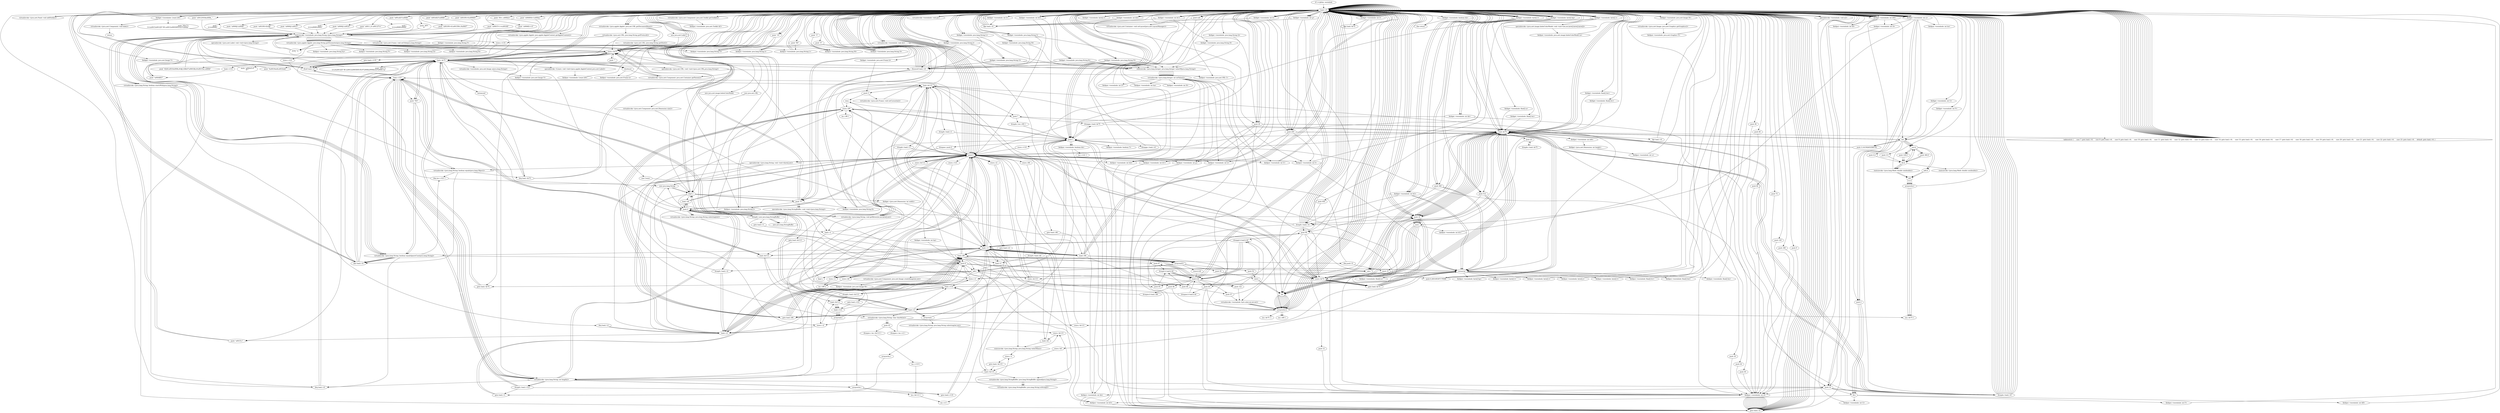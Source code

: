 digraph "" {
    "r0 := @this: wormhole"
    "load.r r0"
    "r0 := @this: wormhole"->"load.r r0";
    "push null"
    "load.r r0"->"push null";
    "virtualinvoke <java.awt.Container: void setLayout(java.awt.LayoutManager)>"
    "push null"->"virtualinvoke <java.awt.Container: void setLayout(java.awt.LayoutManager)>";
    "virtualinvoke <java.awt.Container: void setLayout(java.awt.LayoutManager)>"->"load.r r0";
    "virtualinvoke <java.awt.Panel: void addNotify()>"
    "load.r r0"->"virtualinvoke <java.awt.Panel: void addNotify()>";
    "virtualinvoke <java.awt.Panel: void addNotify()>"->"load.r r0";
    "load.r r0"->"load.r r0";
    "virtualinvoke <java.awt.Component: java.awt.Toolkit getToolkit()>"
    "load.r r0"->"virtualinvoke <java.awt.Component: java.awt.Toolkit getToolkit()>";
    "fieldput <wormhole: java.awt.Toolkit bE>"
    "virtualinvoke <java.awt.Component: java.awt.Toolkit getToolkit()>"->"fieldput <wormhole: java.awt.Toolkit bE>";
    "fieldput <wormhole: java.awt.Toolkit bE>"->"load.r r0";
    "load.r r0"->"load.r r0";
    "push \"\u0011_8.!\u0011F*=\""
    "load.r r0"->"push \"\u0011_8.!\u0011F*=\"";
    "staticinvoke <wormhole: java.lang.String c(java.lang.String)>"
    "push \"\u0011_8.!\u0011F*=\""->"staticinvoke <wormhole: java.lang.String c(java.lang.String)>";
    "virtualinvoke <java.applet.Applet: java.lang.String getParameter(java.lang.String)>"
    "staticinvoke <wormhole: java.lang.String c(java.lang.String)>"->"virtualinvoke <java.applet.Applet: java.lang.String getParameter(java.lang.String)>";
    "fieldput <wormhole: java.lang.String by>"
    "virtualinvoke <java.applet.Applet: java.lang.String getParameter(java.lang.String)>"->"fieldput <wormhole: java.lang.String by>";
    "fieldput <wormhole: java.lang.String by>"->"load.r r0";
    "push \"\u0001Y<>=\u0016X\""
    "load.r r0"->"push \"\u0001Y<>=\u0016X\"";
    "push \"\u0001Y<>=\u0016X\""->"staticinvoke <wormhole: java.lang.String c(java.lang.String)>";
    "staticinvoke <wormhole: java.lang.String c(java.lang.String)>"->"virtualinvoke <java.applet.Applet: java.lang.String getParameter(java.lang.String)>";
    "store.r $r75"
    "virtualinvoke <java.applet.Applet: java.lang.String getParameter(java.lang.String)>"->"store.r $r75";
    "load.r $r75"
    "store.r $r75"->"load.r $r75";
    "ifnull load.r r0"
    "load.r $r75"->"ifnull load.r r0";
    "ifnull load.r r0"->"load.r $r75";
    "push \"#[)61\u0016\u000b;#t$J;3;Bh0/7\u0001Byr#\u0015\\w;:\u0004\""
    "load.r $r75"->"push \"#[)61\u0016\u000b;#t$J;3;Bh0/7\u0001Byr#\u0015\\w;:\u0004\"";
    "push \"#[)61\u0016\u000b;#t$J;3;Bh0/7\u0001Byr#\u0015\\w;:\u0004\""->"staticinvoke <wormhole: java.lang.String c(java.lang.String)>";
    "virtualinvoke <java.lang.String: boolean startsWith(java.lang.String)>"
    "staticinvoke <wormhole: java.lang.String c(java.lang.String)>"->"virtualinvoke <java.lang.String: boolean startsWith(java.lang.String)>";
    "ifne load.r r0"
    "virtualinvoke <java.lang.String: boolean startsWith(java.lang.String)>"->"ifne load.r r0";
    "ifne load.r r0"->"load.r r0";
    "specialinvoke <wormhole: void a()>"
    "load.r r0"->"specialinvoke <wormhole: void a()>";
    "goto load.r r0"
    "specialinvoke <wormhole: void a()>"->"goto load.r r0";
    "goto load.r r0"->"load.r r0";
    "virtualinvoke <java.applet.Applet: java.net.URL getDocumentBase()>"
    "load.r r0"->"virtualinvoke <java.applet.Applet: java.net.URL getDocumentBase()>";
    "virtualinvoke <java.net.URL: java.lang.String getProtocol()>"
    "virtualinvoke <java.applet.Applet: java.net.URL getDocumentBase()>"->"virtualinvoke <java.net.URL: java.lang.String getProtocol()>";
    "store.r r119"
    "virtualinvoke <java.net.URL: java.lang.String getProtocol()>"->"store.r r119";
    "store.r r119"->"goto load.r r0";
    "goto load.r r0"->"load.r r0";
    "load.r r0"->"virtualinvoke <java.applet.Applet: java.net.URL getDocumentBase()>";
    "virtualinvoke <java.net.URL: java.lang.String getHost()>"
    "virtualinvoke <java.applet.Applet: java.net.URL getDocumentBase()>"->"virtualinvoke <java.net.URL: java.lang.String getHost()>";
    "virtualinvoke <java.net.URL: java.lang.String getHost()>"->"store.r $r75";
    "goto load.r r119"
    "store.r $r75"->"goto load.r r119";
    "load.r r119"
    "goto load.r r119"->"load.r r119";
    "push \"\u0004B5?\""
    "load.r r119"->"push \"\u0004B5?\"";
    "push \"\u0004B5?\""->"staticinvoke <wormhole: java.lang.String c(java.lang.String)>";
    "virtualinvoke <java.lang.String: boolean equalsIgnoreCase(java.lang.String)>"
    "staticinvoke <wormhole: java.lang.String c(java.lang.String)>"->"virtualinvoke <java.lang.String: boolean equalsIgnoreCase(java.lang.String)>";
    "virtualinvoke <java.lang.String: boolean equalsIgnoreCase(java.lang.String)>"->"ifne load.r r0";
    "ifne load.r r0"->"load.r $r75";
    "virtualinvoke <java.lang.String: int length()>"
    "load.r $r75"->"virtualinvoke <java.lang.String: int length()>";
    "ifeq load.r r0"
    "virtualinvoke <java.lang.String: int length()>"->"ifeq load.r r0";
    "ifeq load.r r0"->"load.r $r75";
    "push \"\u000eD:;8\nD*.\""
    "load.r $r75"->"push \"\u000eD:;8\nD*.\"";
    "push \"\u000eD:;8\nD*.\""->"staticinvoke <wormhole: java.lang.String c(java.lang.String)>";
    "staticinvoke <wormhole: java.lang.String c(java.lang.String)>"->"virtualinvoke <java.lang.String: boolean equalsIgnoreCase(java.lang.String)>";
    "virtualinvoke <java.lang.String: boolean equalsIgnoreCase(java.lang.String)>"->"ifne load.r r0";
    "ifne load.r r0"->"load.r $r75";
    "push \"S\u0019ntdL\u001bwk\""
    "load.r $r75"->"push \"S\u0019ntdL\u001bwk\"";
    "push \"S\u0019ntdL\u001bwk\""->"staticinvoke <wormhole: java.lang.String c(java.lang.String)>";
    "virtualinvoke <java.lang.String: boolean equals(java.lang.Object)>"
    "staticinvoke <wormhole: java.lang.String c(java.lang.String)>"->"virtualinvoke <java.lang.String: boolean equals(java.lang.Object)>";
    "ifeq load.r $r75"
    "virtualinvoke <java.lang.String: boolean equals(java.lang.Object)>"->"ifeq load.r $r75";
    "ifeq load.r $r75"->"load.r r0";
    "push 1"
    "load.r r0"->"push 1";
    "fieldput <wormhole: boolean bh>"
    "push 1"->"fieldput <wormhole: boolean bh>";
    "fieldput <wormhole: boolean bh>"->"goto load.r r0";
    "goto load.r r0"->"load.r r0";
    "push \"\u0010N>6=\f@\""
    "load.r r0"->"push \"\u0010N>6=\f@\"";
    "push \"\u0010N>6=\f@\""->"staticinvoke <wormhole: java.lang.String c(java.lang.String)>";
    "staticinvoke <wormhole: java.lang.String c(java.lang.String)>"->"virtualinvoke <java.applet.Applet: java.lang.String getParameter(java.lang.String)>";
    "virtualinvoke <java.applet.Applet: java.lang.String getParameter(java.lang.String)>"->"store.r $r75";
    "store.r $r75"->"load.r $r75";
    "load.r $r75"->"ifnull load.r r0";
    "ifnull load.r r0"->"load.r $r75";
    "push \"NO\""
    "load.r $r75"->"push \"NO\"";
    "push \"NO\""->"virtualinvoke <java.lang.String: boolean equalsIgnoreCase(java.lang.String)>";
    "virtualinvoke <java.lang.String: boolean equalsIgnoreCase(java.lang.String)>"->"ifne load.r r0";
    "ifne load.r r0"->"load.r r0";
    "new java.net.URL"
    "load.r r0"->"new java.net.URL";
    "dup1.r"
    "new java.net.URL"->"dup1.r";
    "dup1.r"->"load.r r0";
    "load.r r0"->"virtualinvoke <java.applet.Applet: java.net.URL getDocumentBase()>";
    "virtualinvoke <java.applet.Applet: java.net.URL getDocumentBase()>"->"load.r $r75";
    "specialinvoke <java.net.URL: void <init>(java.net.URL,java.lang.String)>"
    "load.r $r75"->"specialinvoke <java.net.URL: void <init>(java.net.URL,java.lang.String)>";
    "fieldput <wormhole: java.net.URL C>"
    "specialinvoke <java.net.URL: void <init>(java.net.URL,java.lang.String)>"->"fieldput <wormhole: java.net.URL C>";
    "fieldput <wormhole: java.net.URL C>"->"goto load.r r0";
    "goto load.r r0"->"load.r r0";
    "push \"\u0010N>41\u0015M+;9\u0007\""
    "load.r r0"->"push \"\u0010N>41\u0015M+;9\u0007\"";
    "push \"\u0010N>41\u0015M+;9\u0007\""->"staticinvoke <wormhole: java.lang.String c(java.lang.String)>";
    "staticinvoke <wormhole: java.lang.String c(java.lang.String)>"->"virtualinvoke <java.applet.Applet: java.lang.String getParameter(java.lang.String)>";
    "push \";n\n\""
    "virtualinvoke <java.applet.Applet: java.lang.String getParameter(java.lang.String)>"->"push \";n\n\"";
    "push \";n\n\""->"staticinvoke <wormhole: java.lang.String c(java.lang.String)>";
    "staticinvoke <wormhole: java.lang.String c(java.lang.String)>"->"virtualinvoke <java.lang.String: boolean equalsIgnoreCase(java.lang.String)>";
    "virtualinvoke <java.lang.String: boolean equalsIgnoreCase(java.lang.String)>"->"ifeq load.r r0";
    "ifeq load.r r0"->"load.r r0";
    "load.r r0"->"push 1";
    "fieldput <wormhole: boolean T>"
    "push 1"->"fieldput <wormhole: boolean T>";
    "fieldput <wormhole: boolean T>"->"load.r r0";
    "virtualinvoke <java.awt.Component: java.awt.Container getParent()>"
    "load.r r0"->"virtualinvoke <java.awt.Component: java.awt.Container getParent()>";
    "virtualinvoke <java.awt.Component: java.awt.Container getParent()>"->"store.r $r75";
    "goto load.r $r75"
    "store.r $r75"->"goto load.r $r75";
    "goto load.r $r75"->"load.r $r75";
    "instanceof"
    "load.r $r75"->"instanceof";
    "instanceof"->"ifeq load.r $r75";
    "ifeq load.r $r75"->"load.r r0";
    "load.r r0"->"load.r $r75";
    "checkcast"
    "load.r $r75"->"checkcast";
    "fieldput <wormhole: java.awt.Frame b>"
    "checkcast"->"fieldput <wormhole: java.awt.Frame b>";
    "fieldput <wormhole: java.awt.Frame b>"->"load.r r0";
    "fieldget <wormhole: java.awt.Frame b>"
    "load.r r0"->"fieldget <wormhole: java.awt.Frame b>";
    "push 3"
    "fieldget <wormhole: java.awt.Frame b>"->"push 3";
    "virtualinvoke <java.awt.Frame: void setCursor(int)>"
    "push 3"->"virtualinvoke <java.awt.Frame: void setCursor(int)>";
    "virtualinvoke <java.awt.Frame: void setCursor(int)>"->"load.r r0";
    "push \"\r]<(=\u000fL\""
    "load.r r0"->"push \"\r]<(=\u000fL\"";
    "push \"\r]<(=\u000fL\""->"staticinvoke <wormhole: java.lang.String c(java.lang.String)>";
    "staticinvoke <wormhole: java.lang.String c(java.lang.String)>"->"virtualinvoke <java.applet.Applet: java.lang.String getParameter(java.lang.String)>";
    "virtualinvoke <java.applet.Applet: java.lang.String getParameter(java.lang.String)>"->"store.r $r75";
    "store.r $r75"->"load.r $r75";
    "load.r $r75"->"ifnull load.r r0";
    "ifnull load.r r0"->"load.r $r75";
    "load.r $r75"->"push \"NO\"";
    "push \"NO\""->"virtualinvoke <java.lang.String: boolean equalsIgnoreCase(java.lang.String)>";
    "virtualinvoke <java.lang.String: boolean equalsIgnoreCase(java.lang.String)>"->"ifne load.r r0";
    "ifne load.r r0"->"load.r r0";
    "load.r r0"->"load.r r0";
    "load.r r0"->"load.r $r75";
    "virtualinvoke <wormhole: java.awt.Image a(java.lang.String)>"
    "load.r $r75"->"virtualinvoke <wormhole: java.awt.Image a(java.lang.String)>";
    "fieldput <wormhole: java.awt.Image Y>"
    "virtualinvoke <wormhole: java.awt.Image a(java.lang.String)>"->"fieldput <wormhole: java.awt.Image Y>";
    "fieldput <wormhole: java.awt.Image Y>"->"load.r r0";
    "fieldget <wormhole: java.awt.Image Y>"
    "load.r r0"->"fieldget <wormhole: java.awt.Image Y>";
    "fieldget <wormhole: java.awt.Image Y>"->"ifnull load.r r0";
    "ifnull load.r r0"->"load.r r0";
    "push \"\r]<(=\u000fL\u0001\""
    "load.r r0"->"push \"\r]<(=\u000fL\u0001\"";
    "push \"\r]<(=\u000fL\u0001\""->"staticinvoke <wormhole: java.lang.String c(java.lang.String)>";
    "staticinvoke <wormhole: java.lang.String c(java.lang.String)>"->"virtualinvoke <java.applet.Applet: java.lang.String getParameter(java.lang.String)>";
    "virtualinvoke <java.applet.Applet: java.lang.String getParameter(java.lang.String)>"->"store.r $r75";
    "store.r $r75"->"load.r $r75";
    "ifnonnull load.r r0"
    "load.r $r75"->"ifnonnull load.r r0";
    "push \"0\""
    "ifnonnull load.r r0"->"push \"0\"";
    "push \"0\""->"store.r $r75";
    "store.r $r75"->"load.r r0";
    "load.r r0"->"load.r $r75";
    "staticinvoke <java.lang.Integer: java.lang.Integer valueOf(java.lang.String)>"
    "load.r $r75"->"staticinvoke <java.lang.Integer: java.lang.Integer valueOf(java.lang.String)>";
    "virtualinvoke <java.lang.Integer: int intValue()>"
    "staticinvoke <java.lang.Integer: java.lang.Integer valueOf(java.lang.String)>"->"virtualinvoke <java.lang.Integer: int intValue()>";
    "fieldput <wormhole: int Z>"
    "virtualinvoke <java.lang.Integer: int intValue()>"->"fieldput <wormhole: int Z>";
    "fieldput <wormhole: int Z>"->"load.r r0";
    "push \"\r]<(=\u000fL\u0000\""
    "load.r r0"->"push \"\r]<(=\u000fL\u0000\"";
    "push \"\r]<(=\u000fL\u0000\""->"staticinvoke <wormhole: java.lang.String c(java.lang.String)>";
    "staticinvoke <wormhole: java.lang.String c(java.lang.String)>"->"virtualinvoke <java.applet.Applet: java.lang.String getParameter(java.lang.String)>";
    "virtualinvoke <java.applet.Applet: java.lang.String getParameter(java.lang.String)>"->"store.r $r75";
    "store.r $r75"->"load.r $r75";
    "load.r $r75"->"ifnonnull load.r r0";
    "ifnonnull load.r r0"->"push \"0\"";
    "push \"0\""->"store.r $r75";
    "store.r $r75"->"load.r r0";
    "load.r r0"->"load.r $r75";
    "load.r $r75"->"staticinvoke <java.lang.Integer: java.lang.Integer valueOf(java.lang.String)>";
    "staticinvoke <java.lang.Integer: java.lang.Integer valueOf(java.lang.String)>"->"virtualinvoke <java.lang.Integer: int intValue()>";
    "fieldput <wormhole: int ba>"
    "virtualinvoke <java.lang.Integer: int intValue()>"->"fieldput <wormhole: int ba>";
    "fieldput <wormhole: int ba>"->"load.r r0";
    "load.r r0"->"load.r r0";
    "push \"/B7\t\r,h\""
    "load.r r0"->"push \"/B7\t\r,h\"";
    "push \"/B7\t\r,h\""->"staticinvoke <wormhole: java.lang.String c(java.lang.String)>";
    "staticinvoke <wormhole: java.lang.String c(java.lang.String)>"->"virtualinvoke <java.applet.Applet: java.lang.String getParameter(java.lang.String)>";
    "fieldput <wormhole: java.lang.String O>"
    "virtualinvoke <java.applet.Applet: java.lang.String getParameter(java.lang.String)>"->"fieldput <wormhole: java.lang.String O>";
    "fieldput <wormhole: java.lang.String O>"->"load.r r0";
    "fieldget <wormhole: java.lang.String O>"
    "load.r r0"->"fieldget <wormhole: java.lang.String O>";
    "fieldget <wormhole: java.lang.String O>"->"ifnonnull load.r r0";
    "ifnonnull load.r r0"->"load.r r0";
    "push \"10\""
    "load.r r0"->"push \"10\"";
    "push \"10\""->"fieldput <wormhole: java.lang.String O>";
    "fieldput <wormhole: java.lang.String O>"->"load.r r0";
    "load.r r0"->"load.r r0";
    "load.r r0"->"fieldget <wormhole: java.lang.String O>";
    "fieldget <wormhole: java.lang.String O>"->"staticinvoke <java.lang.Integer: java.lang.Integer valueOf(java.lang.String)>";
    "staticinvoke <java.lang.Integer: java.lang.Integer valueOf(java.lang.String)>"->"virtualinvoke <java.lang.Integer: int intValue()>";
    "fieldput <wormhole: int H>"
    "virtualinvoke <java.lang.Integer: int intValue()>"->"fieldput <wormhole: int H>";
    "fieldput <wormhole: int H>"->"load.r r0";
    "load.r r0"->"load.r r0";
    "push \"\u0006D->1\f\""
    "load.r r0"->"push \"\u0006D->1\f\"";
    "push \"\u0006D->1\f\""->"staticinvoke <wormhole: java.lang.String c(java.lang.String)>";
    "staticinvoke <wormhole: java.lang.String c(java.lang.String)>"->"virtualinvoke <java.applet.Applet: java.lang.String getParameter(java.lang.String)>";
    "fieldput <wormhole: java.lang.String I>"
    "virtualinvoke <java.applet.Applet: java.lang.String getParameter(java.lang.String)>"->"fieldput <wormhole: java.lang.String I>";
    "fieldput <wormhole: java.lang.String I>"->"load.r r0";
    "fieldget <wormhole: java.lang.String I>"
    "load.r r0"->"fieldget <wormhole: java.lang.String I>";
    "fieldget <wormhole: java.lang.String I>"->"ifnonnull load.r r0";
    "ifnonnull load.r r0"->"load.r r0";
    "load.r r0"->"push \"10\"";
    "push \"10\""->"fieldput <wormhole: java.lang.String I>";
    "fieldput <wormhole: java.lang.String I>"->"load.r r0";
    "load.r r0"->"load.r r0";
    "push \"\u0000J:1\u0006\""
    "load.r r0"->"push \"\u0000J:1\u0006\"";
    "push \"\u0000J:1\u0006\""->"staticinvoke <wormhole: java.lang.String c(java.lang.String)>";
    "staticinvoke <wormhole: java.lang.String c(java.lang.String)>"->"virtualinvoke <java.applet.Applet: java.lang.String getParameter(java.lang.String)>";
    "fieldput <wormhole: java.lang.String J>"
    "virtualinvoke <java.applet.Applet: java.lang.String getParameter(java.lang.String)>"->"fieldput <wormhole: java.lang.String J>";
    "fieldput <wormhole: java.lang.String J>"->"load.r r0";
    "fieldget <wormhole: java.lang.String J>"
    "load.r r0"->"fieldget <wormhole: java.lang.String J>";
    "fieldget <wormhole: java.lang.String J>"->"ifnonnull load.r r0";
    "ifnonnull load.r r0"->"load.r r0";
    "load.r r0"->"push \"0\"";
    "push \"0\""->"fieldput <wormhole: java.lang.String J>";
    "fieldput <wormhole: java.lang.String J>"->"load.r r0";
    "load.r r0"->"load.r r0";
    "push \"\u0000J:1\u0013\""
    "load.r r0"->"push \"\u0000J:1\u0013\"";
    "push \"\u0000J:1\u0013\""->"staticinvoke <wormhole: java.lang.String c(java.lang.String)>";
    "staticinvoke <wormhole: java.lang.String c(java.lang.String)>"->"virtualinvoke <java.applet.Applet: java.lang.String getParameter(java.lang.String)>";
    "fieldput <wormhole: java.lang.String K>"
    "virtualinvoke <java.applet.Applet: java.lang.String getParameter(java.lang.String)>"->"fieldput <wormhole: java.lang.String K>";
    "fieldput <wormhole: java.lang.String K>"->"load.r r0";
    "fieldget <wormhole: java.lang.String K>"
    "load.r r0"->"fieldget <wormhole: java.lang.String K>";
    "fieldget <wormhole: java.lang.String K>"->"ifnonnull load.r r0";
    "ifnonnull load.r r0"->"load.r r0";
    "load.r r0"->"push \"0\"";
    "push \"0\""->"fieldput <wormhole: java.lang.String K>";
    "fieldput <wormhole: java.lang.String K>"->"load.r r0";
    "load.r r0"->"load.r r0";
    "push \"\u0000J:1\u0016\""
    "load.r r0"->"push \"\u0000J:1\u0016\"";
    "push \"\u0000J:1\u0016\""->"staticinvoke <wormhole: java.lang.String c(java.lang.String)>";
    "staticinvoke <wormhole: java.lang.String c(java.lang.String)>"->"virtualinvoke <java.applet.Applet: java.lang.String getParameter(java.lang.String)>";
    "fieldput <wormhole: java.lang.String L>"
    "virtualinvoke <java.applet.Applet: java.lang.String getParameter(java.lang.String)>"->"fieldput <wormhole: java.lang.String L>";
    "fieldput <wormhole: java.lang.String L>"->"load.r r0";
    "fieldget <wormhole: java.lang.String L>"
    "load.r r0"->"fieldget <wormhole: java.lang.String L>";
    "fieldget <wormhole: java.lang.String L>"->"ifnonnull load.r r0";
    "ifnonnull load.r r0"->"load.r r0";
    "push \"60\""
    "load.r r0"->"push \"60\"";
    "push \"60\""->"fieldput <wormhole: java.lang.String L>";
    "fieldput <wormhole: java.lang.String L>"->"load.r r0";
    "load.r r0"->"load.r r0";
    "push \"\u001aX)?1\u0006\""
    "load.r r0"->"push \"\u001aX)?1\u0006\"";
    "push \"\u001aX)?1\u0006\""->"staticinvoke <wormhole: java.lang.String c(java.lang.String)>";
    "staticinvoke <wormhole: java.lang.String c(java.lang.String)>"->"virtualinvoke <java.applet.Applet: java.lang.String getParameter(java.lang.String)>";
    "fieldput <wormhole: java.lang.String M>"
    "virtualinvoke <java.applet.Applet: java.lang.String getParameter(java.lang.String)>"->"fieldput <wormhole: java.lang.String M>";
    "fieldput <wormhole: java.lang.String M>"->"load.r r0";
    "fieldget <wormhole: java.lang.String M>"
    "load.r r0"->"fieldget <wormhole: java.lang.String M>";
    "fieldget <wormhole: java.lang.String M>"->"ifnonnull load.r r0";
    "ifnonnull load.r r0"->"load.r r0";
    "push \"3\""
    "load.r r0"->"push \"3\"";
    "push \"3\""->"fieldput <wormhole: java.lang.String M>";
    "fieldput <wormhole: java.lang.String M>"->"load.r r0";
    "load.r r0"->"load.r r0";
    "push \"\u001bX)?1\u0006\""
    "load.r r0"->"push \"\u001bX)?1\u0006\"";
    "push \"\u001bX)?1\u0006\""->"staticinvoke <wormhole: java.lang.String c(java.lang.String)>";
    "staticinvoke <wormhole: java.lang.String c(java.lang.String)>"->"virtualinvoke <java.applet.Applet: java.lang.String getParameter(java.lang.String)>";
    "fieldput <wormhole: java.lang.String N>"
    "virtualinvoke <java.applet.Applet: java.lang.String getParameter(java.lang.String)>"->"fieldput <wormhole: java.lang.String N>";
    "fieldput <wormhole: java.lang.String N>"->"load.r r0";
    "fieldget <wormhole: java.lang.String N>"
    "load.r r0"->"fieldget <wormhole: java.lang.String N>";
    "fieldget <wormhole: java.lang.String N>"->"ifnonnull load.r r0";
    "ifnonnull load.r r0"->"load.r r0";
    "push \"4\""
    "load.r r0"->"push \"4\"";
    "push \"4\""->"fieldput <wormhole: java.lang.String N>";
    "fieldput <wormhole: java.lang.String N>"->"load.r r0";
    "load.r r0"->"load.r r0";
    "push \"\fN>; \u000b]<\""
    "load.r r0"->"push \"\fN>; \u000b]<\"";
    "push \"\fN>; \u000b]<\""->"staticinvoke <wormhole: java.lang.String c(java.lang.String)>";
    "staticinvoke <wormhole: java.lang.String c(java.lang.String)>"->"virtualinvoke <java.applet.Applet: java.lang.String getParameter(java.lang.String)>";
    "fieldput <wormhole: java.lang.String P>"
    "virtualinvoke <java.applet.Applet: java.lang.String getParameter(java.lang.String)>"->"fieldput <wormhole: java.lang.String P>";
    "fieldput <wormhole: java.lang.String P>"->"load.r r0";
    "load.r r0"->"load.r r0";
    "push \"\u000fN4>1\u000eJ \""
    "load.r r0"->"push \"\u000fN4>1\u000eJ \"";
    "push \"\u000fN4>1\u000eJ \""->"staticinvoke <wormhole: java.lang.String c(java.lang.String)>";
    "staticinvoke <wormhole: java.lang.String c(java.lang.String)>"->"virtualinvoke <java.applet.Applet: java.lang.String getParameter(java.lang.String)>";
    "fieldput <wormhole: java.lang.String Q>"
    "virtualinvoke <java.applet.Applet: java.lang.String getParameter(java.lang.String)>"->"fieldput <wormhole: java.lang.String Q>";
    "fieldput <wormhole: java.lang.String Q>"->"load.r r0";
    "load.r r0"->"load.r r0";
    "push \"\u0012Y05&\u000b_ \""
    "load.r r0"->"push \"\u0012Y05&\u000b_ \"";
    "push \"\u0012Y05&\u000b_ \""->"staticinvoke <wormhole: java.lang.String c(java.lang.String)>";
    "staticinvoke <wormhole: java.lang.String c(java.lang.String)>"->"virtualinvoke <java.applet.Applet: java.lang.String getParameter(java.lang.String)>";
    "fieldput <wormhole: java.lang.String R>"
    "virtualinvoke <java.applet.Applet: java.lang.String getParameter(java.lang.String)>"->"fieldput <wormhole: java.lang.String R>";
    "fieldput <wormhole: java.lang.String R>"->"load.r r0";
    "load.r r0"->"load.r r0";
    "fieldget <wormhole: java.lang.String Q>"
    "load.r r0"->"fieldget <wormhole: java.lang.String Q>";
    "fieldget <wormhole: java.lang.String Q>"->"staticinvoke <java.lang.Integer: java.lang.Integer valueOf(java.lang.String)>";
    "staticinvoke <java.lang.Integer: java.lang.Integer valueOf(java.lang.String)>"->"virtualinvoke <java.lang.Integer: int intValue()>";
    "fieldput <wormhole: int E>"
    "virtualinvoke <java.lang.Integer: int intValue()>"->"fieldput <wormhole: int E>";
    "fieldput <wormhole: int E>"->"load.r r0";
    "load.r r0"->"load.r r0";
    "fieldget <wormhole: java.lang.String R>"
    "load.r r0"->"fieldget <wormhole: java.lang.String R>";
    "fieldget <wormhole: java.lang.String R>"->"staticinvoke <java.lang.Integer: java.lang.Integer valueOf(java.lang.String)>";
    "staticinvoke <java.lang.Integer: java.lang.Integer valueOf(java.lang.String)>"->"virtualinvoke <java.lang.Integer: int intValue()>";
    "fieldput <wormhole: int bb>"
    "virtualinvoke <java.lang.Integer: int intValue()>"->"fieldput <wormhole: int bb>";
    "fieldput <wormhole: int bb>"->"load.r r0";
    "fieldget <wormhole: int E>"
    "load.r r0"->"fieldget <wormhole: int E>";
    "ifge load.r r0"
    "fieldget <wormhole: int E>"->"ifge load.r r0";
    "ifge load.r r0"->"load.r r0";
    "push 0"
    "load.r r0"->"push 0";
    "push 0"->"fieldput <wormhole: int E>";
    "fieldput <wormhole: int E>"->"load.r r0";
    "fieldget <wormhole: int bb>"
    "load.r r0"->"fieldget <wormhole: int bb>";
    "push 10"
    "fieldget <wormhole: int bb>"->"push 10";
    "ifcmple.i load.r r0"
    "push 10"->"ifcmple.i load.r r0";
    "ifcmple.i load.r r0"->"load.r r0";
    "load.r r0"->"push 10";
    "push 10"->"fieldput <wormhole: int bb>";
    "fieldput <wormhole: int bb>"->"goto load.r r0";
    "goto load.r r0"->"load.r r0";
    "load.r r0"->"fieldget <wormhole: java.lang.String I>";
    "fieldget <wormhole: java.lang.String I>"->"staticinvoke <java.lang.Integer: java.lang.Integer valueOf(java.lang.String)>";
    "staticinvoke <java.lang.Integer: java.lang.Integer valueOf(java.lang.String)>"->"virtualinvoke <java.lang.Integer: int intValue()>";
    "store.i $r75"
    "virtualinvoke <java.lang.Integer: int intValue()>"->"store.i $r75";
    "store.i $r75"->"load.r r0";
    "load.r r0"->"load.r r0";
    "load.r r0"->"fieldget <wormhole: java.lang.String J>";
    "fieldget <wormhole: java.lang.String J>"->"staticinvoke <java.lang.Integer: java.lang.Integer valueOf(java.lang.String)>";
    "staticinvoke <java.lang.Integer: java.lang.Integer valueOf(java.lang.String)>"->"virtualinvoke <java.lang.Integer: int intValue()>";
    "fieldput <wormhole: int h>"
    "virtualinvoke <java.lang.Integer: int intValue()>"->"fieldput <wormhole: int h>";
    "fieldput <wormhole: int h>"->"load.r r0";
    "load.r r0"->"load.r r0";
    "load.r r0"->"fieldget <wormhole: java.lang.String K>";
    "fieldget <wormhole: java.lang.String K>"->"staticinvoke <java.lang.Integer: java.lang.Integer valueOf(java.lang.String)>";
    "staticinvoke <java.lang.Integer: java.lang.Integer valueOf(java.lang.String)>"->"virtualinvoke <java.lang.Integer: int intValue()>";
    "fieldput <wormhole: int g>"
    "virtualinvoke <java.lang.Integer: int intValue()>"->"fieldput <wormhole: int g>";
    "fieldput <wormhole: int g>"->"load.r r0";
    "load.r r0"->"load.r r0";
    "load.r r0"->"fieldget <wormhole: java.lang.String L>";
    "fieldget <wormhole: java.lang.String L>"->"staticinvoke <java.lang.Integer: java.lang.Integer valueOf(java.lang.String)>";
    "staticinvoke <java.lang.Integer: java.lang.Integer valueOf(java.lang.String)>"->"virtualinvoke <java.lang.Integer: int intValue()>";
    "fieldput <wormhole: int f>"
    "virtualinvoke <java.lang.Integer: int intValue()>"->"fieldput <wormhole: int f>";
    "fieldput <wormhole: int f>"->"load.r r0";
    "load.r r0"->"load.r r0";
    "load.r r0"->"fieldget <wormhole: java.lang.String M>";
    "fieldget <wormhole: java.lang.String M>"->"staticinvoke <java.lang.Integer: java.lang.Integer valueOf(java.lang.String)>";
    "staticinvoke <java.lang.Integer: java.lang.Integer valueOf(java.lang.String)>"->"virtualinvoke <java.lang.Integer: int intValue()>";
    "fieldput <wormhole: int bQ>"
    "virtualinvoke <java.lang.Integer: int intValue()>"->"fieldput <wormhole: int bQ>";
    "fieldput <wormhole: int bQ>"->"load.r r0";
    "load.r r0"->"load.r r0";
    "load.r r0"->"fieldget <wormhole: java.lang.String N>";
    "fieldget <wormhole: java.lang.String N>"->"staticinvoke <java.lang.Integer: java.lang.Integer valueOf(java.lang.String)>";
    "staticinvoke <java.lang.Integer: java.lang.Integer valueOf(java.lang.String)>"->"virtualinvoke <java.lang.Integer: int intValue()>";
    "fieldput <wormhole: int bU>"
    "virtualinvoke <java.lang.Integer: int intValue()>"->"fieldput <wormhole: int bU>";
    "fieldput <wormhole: int bU>"->"load.r r0";
    "fieldget <wormhole: int bQ>"
    "load.r r0"->"fieldget <wormhole: int bQ>";
    "push 20"
    "fieldget <wormhole: int bQ>"->"push 20";
    "push 20"->"ifcmple.i load.r r0";
    "ifcmple.i load.r r0"->"load.r r0";
    "load.r r0"->"push 20";
    "push 20"->"fieldput <wormhole: int bQ>";
    "fieldput <wormhole: int bQ>"->"goto load.r r0";
    "goto load.r r0"->"load.r r0";
    "fieldget <wormhole: int bU>"
    "load.r r0"->"fieldget <wormhole: int bU>";
    "fieldget <wormhole: int bU>"->"push 20";
    "push 20"->"ifcmple.i load.r r0";
    "ifcmple.i load.r r0"->"load.r r0";
    "load.r r0"->"push 20";
    "push 20"->"fieldput <wormhole: int bU>";
    "fieldput <wormhole: int bU>"->"goto load.r r0";
    "goto load.r r0"->"load.r r0";
    "fieldget <wormhole: int h>"
    "load.r r0"->"fieldget <wormhole: int h>";
    "push 255"
    "fieldget <wormhole: int h>"->"push 255";
    "push 255"->"ifcmple.i load.r r0";
    "ifcmple.i load.r r0"->"load.r r0";
    "load.r r0"->"push 255";
    "push 255"->"fieldput <wormhole: int h>";
    "fieldput <wormhole: int h>"->"goto load.r r0";
    "goto load.r r0"->"load.r r0";
    "fieldget <wormhole: int g>"
    "load.r r0"->"fieldget <wormhole: int g>";
    "fieldget <wormhole: int g>"->"push 255";
    "push 255"->"ifcmple.i load.r r0";
    "ifcmple.i load.r r0"->"load.r r0";
    "load.r r0"->"push 255";
    "push 255"->"fieldput <wormhole: int g>";
    "fieldput <wormhole: int g>"->"goto load.r r0";
    "goto load.r r0"->"load.r r0";
    "fieldget <wormhole: int f>"
    "load.r r0"->"fieldget <wormhole: int f>";
    "fieldget <wormhole: int f>"->"push 255";
    "push 255"->"ifcmple.i load.r r0";
    "ifcmple.i load.r r0"->"load.r r0";
    "load.r r0"->"push 255";
    "push 255"->"fieldput <wormhole: int f>";
    "goto load.i $r75"
    "fieldput <wormhole: int f>"->"goto load.i $r75";
    "load.i $r75"
    "goto load.i $r75"->"load.i $r75";
    "load.i $r75"->"push 1";
    "ifcmpge.i load.i $r75"
    "push 1"->"ifcmpge.i load.i $r75";
    "ifcmpge.i load.i $r75"->"push 1";
    "push 1"->"store.i $r75";
    "store.i $r75"->"load.i $r75";
    "push 23"
    "load.i $r75"->"push 23";
    "ifcmple.i load.i $r75"
    "push 23"->"ifcmple.i load.i $r75";
    "ifcmple.i load.i $r75"->"push 23";
    "push 23"->"store.i $r75";
    "store.i $r75"->"load.i $r75";
    "push 7"
    "load.i $r75"->"push 7";
    "push 7"->"ifcmpge.i load.i $r75";
    "ifcmpge.i load.i $r75"->"load.r r0";
    "load.r r0"->"load.i $r75";
    "fieldput <wormhole: int d>"
    "load.i $r75"->"fieldput <wormhole: int d>";
    "fieldput <wormhole: int d>"->"goto load.r r0";
    "goto load.r r0"->"load.r r0";
    "load.r r0"->"load.r r0";
    "virtualinvoke <java.awt.Component: java.awt.Dimension size()>"
    "load.r r0"->"virtualinvoke <java.awt.Component: java.awt.Dimension size()>";
    "virtualinvoke <java.awt.Component: java.awt.Dimension size()>"->"dup1.r";
    "fieldget <java.awt.Dimension: int width>"
    "dup1.r"->"fieldget <java.awt.Dimension: int width>";
    "fieldget <java.awt.Dimension: int width>"->"store.i $r75";
    "store.i $r75"->"load.r r0";
    "load.r r0"->"load.i $r75";
    "fieldput <wormhole: int bM>"
    "load.i $r75"->"fieldput <wormhole: int bM>";
    "fieldget <java.awt.Dimension: int height>"
    "fieldput <wormhole: int bM>"->"fieldget <java.awt.Dimension: int height>";
    "fieldput <wormhole: int u>"
    "fieldget <java.awt.Dimension: int height>"->"fieldput <wormhole: int u>";
    "fieldput <wormhole: int u>"->"load.r r0";
    "load.r r0"->"load.r r0";
    "fieldget <wormhole: int bM>"
    "load.r r0"->"fieldget <wormhole: int bM>";
    "push 2"
    "fieldget <wormhole: int bM>"->"push 2";
    "div.i"
    "push 2"->"div.i";
    "fieldput <wormhole: int G>"
    "div.i"->"fieldput <wormhole: int G>";
    "fieldput <wormhole: int G>"->"load.r r0";
    "load.r r0"->"load.r r0";
    "fieldget <wormhole: int u>"
    "load.r r0"->"fieldget <wormhole: int u>";
    "fieldget <wormhole: int u>"->"push 2";
    "push 2"->"div.i";
    "fieldput <wormhole: int F>"
    "div.i"->"fieldput <wormhole: int F>";
    "fieldput <wormhole: int F>"->"load.r r0";
    "load.r r0"->"load.r r0";
    "load.r r0"->"fieldget <wormhole: int bM>";
    "fieldget <wormhole: int bM>"->"push 10";
    "push 10"->"div.i";
    "fieldput <wormhole: int bO>"
    "div.i"->"fieldput <wormhole: int bO>";
    "fieldput <wormhole: int bO>"->"load.r r0";
    "load.r r0"->"load.r r0";
    "load.r r0"->"fieldget <wormhole: int u>";
    "fieldget <wormhole: int u>"->"push 2";
    "push 2"->"div.i";
    "fieldput <wormhole: int bR>"
    "div.i"->"fieldput <wormhole: int bR>";
    "fieldput <wormhole: int bR>"->"load.r r0";
    "load.r r0"->"load.r r0";
    "load.r r0"->"fieldget <wormhole: int bM>";
    "fieldget <wormhole: int bM>"->"load.r r0";
    "load.r r0"->"fieldget <wormhole: int u>";
    "mul.i"
    "fieldget <wormhole: int u>"->"mul.i";
    "fieldput <wormhole: int bG>"
    "mul.i"->"fieldput <wormhole: int bG>";
    "fieldput <wormhole: int bG>"->"load.r r0";
    "load.r r0"->"fieldget <wormhole: int bM>";
    "fieldget <wormhole: int bM>"->"load.r r0";
    "load.r r0"->"fieldget <wormhole: int u>";
    "fieldget <wormhole: int u>"->"ifcmple.i load.r r0";
    "ifcmple.i load.r r0"->"load.r r0";
    "load.r r0"->"load.r r0";
    "load.r r0"->"fieldget <wormhole: int bM>";
    "fieldput <wormhole: int D>"
    "fieldget <wormhole: int bM>"->"fieldput <wormhole: int D>";
    "fieldput <wormhole: int D>"->"goto load.r r0";
    "goto load.r r0"->"load.r r0";
    "push 16"
    "load.r r0"->"push 16";
    "newarray"
    "push 16"->"newarray";
    "fieldput <wormhole: byte[] bg>"
    "newarray"->"fieldput <wormhole: byte[] bg>";
    "fieldput <wormhole: byte[] bg>"->"load.r r0";
    "load.r r0"->"push 16";
    "push 16"->"newarray";
    "fieldput <wormhole: byte[] t>"
    "newarray"->"fieldput <wormhole: byte[] t>";
    "fieldput <wormhole: byte[] t>"->"load.r r0";
    "load.r r0"->"push 16";
    "push 16"->"newarray";
    "fieldput <wormhole: byte[] i>"
    "newarray"->"fieldput <wormhole: byte[] i>";
    "fieldput <wormhole: byte[] i>"->"load.r r0";
    "fieldget <wormhole: byte[] bg>"
    "load.r r0"->"fieldget <wormhole: byte[] bg>";
    "fieldget <wormhole: byte[] bg>"->"push 0";
    "push 0"->"load.r r0";
    "load.r r0"->"fieldget <wormhole: int h>";
    "i2b"
    "fieldget <wormhole: int h>"->"i2b";
    "arraywrite.b"
    "i2b"->"arraywrite.b";
    "arraywrite.b"->"load.r r0";
    "fieldget <wormhole: byte[] t>"
    "load.r r0"->"fieldget <wormhole: byte[] t>";
    "fieldget <wormhole: byte[] t>"->"push 0";
    "push 0"->"load.r r0";
    "load.r r0"->"fieldget <wormhole: int g>";
    "fieldget <wormhole: int g>"->"i2b";
    "i2b"->"arraywrite.b";
    "arraywrite.b"->"load.r r0";
    "fieldget <wormhole: byte[] i>"
    "load.r r0"->"fieldget <wormhole: byte[] i>";
    "fieldget <wormhole: byte[] i>"->"push 0";
    "push 0"->"load.r r0";
    "load.r r0"->"fieldget <wormhole: int f>";
    "fieldget <wormhole: int f>"->"i2b";
    "i2b"->"arraywrite.b";
    "arraywrite.b"->"load.r r0";
    "fieldget <wormhole: java.lang.String P>"
    "load.r r0"->"fieldget <wormhole: java.lang.String P>";
    "fieldget <wormhole: java.lang.String P>"->"push \";n\n\"";
    "push \";n\n\""->"staticinvoke <wormhole: java.lang.String c(java.lang.String)>";
    "staticinvoke <wormhole: java.lang.String c(java.lang.String)>"->"virtualinvoke <java.lang.String: boolean equalsIgnoreCase(java.lang.String)>";
    "ifeq push 15"
    "virtualinvoke <java.lang.String: boolean equalsIgnoreCase(java.lang.String)>"->"ifeq push 15";
    "ifeq push 15"->"push 1";
    "push 1"->"store.i $r75";
    "store.i $r75"->"goto load.i $r75";
    "goto load.i $r75"->"load.i $r75";
    "load.i $r75"->"push 16";
    "ifcmplt.i load.r r0"
    "push 16"->"ifcmplt.i load.r r0";
    "ifcmplt.i load.r r0"->"goto load.r r0";
    "goto load.r r0"->"load.r r0";
    "new java.awt.image.IndexColorModel"
    "load.r r0"->"new java.awt.image.IndexColorModel";
    "new java.awt.image.IndexColorModel"->"dup1.r";
    "push 4"
    "dup1.r"->"push 4";
    "push 4"->"push 16";
    "push 16"->"load.r r0";
    "load.r r0"->"fieldget <wormhole: byte[] bg>";
    "fieldget <wormhole: byte[] bg>"->"load.r r0";
    "load.r r0"->"fieldget <wormhole: byte[] t>";
    "fieldget <wormhole: byte[] t>"->"load.r r0";
    "load.r r0"->"fieldget <wormhole: byte[] i>";
    "specialinvoke <java.awt.image.IndexColorModel: void <init>(int,int,byte[],byte[],byte[])>"
    "fieldget <wormhole: byte[] i>"->"specialinvoke <java.awt.image.IndexColorModel: void <init>(int,int,byte[],byte[],byte[])>";
    "fieldput <wormhole: java.awt.image.IndexColorModel m>"
    "specialinvoke <java.awt.image.IndexColorModel: void <init>(int,int,byte[],byte[],byte[])>"->"fieldput <wormhole: java.awt.image.IndexColorModel m>";
    "fieldput <wormhole: java.awt.image.IndexColorModel m>"->"load.r r0";
    "load.r r0"->"load.r r0";
    "fieldget <wormhole: int bG>"
    "load.r r0"->"fieldget <wormhole: int bG>";
    "fieldget <wormhole: int bG>"->"newarray";
    "fieldput <wormhole: byte[] j>"
    "newarray"->"fieldput <wormhole: byte[] j>";
    "fieldput <wormhole: byte[] j>"->"load.r r0";
    "load.r r0"->"load.r r0";
    "load.r r0"->"fieldget <wormhole: int bG>";
    "fieldget <wormhole: int bG>"->"newarray";
    "fieldput <wormhole: byte[] l>"
    "newarray"->"fieldput <wormhole: byte[] l>";
    "fieldput <wormhole: byte[] l>"->"load.r r0";
    "load.r r0"->"push 0";
    "push 0"->"fieldput <wormhole: int bO>";
    "fieldput <wormhole: int bO>"->"goto load.r r0";
    "goto load.r r0"->"load.r r0";
    "fieldget <wormhole: int bO>"
    "load.r r0"->"fieldget <wormhole: int bO>";
    "fieldget <wormhole: int bO>"->"load.r r0";
    "load.r r0"->"fieldget <wormhole: int bG>";
    "fieldget <wormhole: int bG>"->"ifcmplt.i load.r r0";
    "ifcmplt.i load.r r0"->"load.r r0";
    "push 360"
    "load.r r0"->"push 360";
    "push 360"->"newarray";
    "fieldput <wormhole: float[] bv>"
    "newarray"->"fieldput <wormhole: float[] bv>";
    "fieldput <wormhole: float[] bv>"->"load.r r0";
    "load.r r0"->"push 360";
    "push 360"->"newarray";
    "fieldput <wormhole: float[] bw>"
    "newarray"->"fieldput <wormhole: float[] bw>";
    "fieldput <wormhole: float[] bw>"->"load.r r0";
    "push 512"
    "load.r r0"->"push 512";
    "push 512"->"newarray";
    "fieldput <wormhole: float[] bx>"
    "newarray"->"fieldput <wormhole: float[] bx>";
    "fieldput <wormhole: float[] bx>"->"load.r r0";
    "load.r r0"->"push 512";
    "push 512"->"newarray";
    "fieldput <wormhole: float[] n>"
    "newarray"->"fieldput <wormhole: float[] n>";
    "fieldput <wormhole: float[] n>"->"push 0";
    "push 0"->"store.i $r75";
    "store.i $r75"->"goto load.i $r75";
    "goto load.i $r75"->"load.i $r75";
    "load.i $r75"->"push 512";
    "push 512"->"ifcmplt.i load.r r0";
    "push 90"
    "ifcmplt.i load.r r0"->"push 90";
    "push 90"->"store.i $r75";
    "store.i $r75"->"goto load.i $r75";
    "goto load.i $r75"->"load.i $r75";
    "push 450"
    "load.i $r75"->"push 450";
    "push 450"->"ifcmplt.i load.r r0";
    "ifcmplt.i load.r r0"->"push 0";
    "push 0"->"store.i $r75";
    "store.i $r75"->"goto load.i $r75";
    "goto load.i $r75"->"load.i $r75";
    "load.i $r75"->"push 360";
    "push 360"->"ifcmplt.i load.r r0";
    "ifcmplt.i load.r r0"->"load.r r0";
    "virtualinvoke <wormhole: void d()>"
    "load.r r0"->"virtualinvoke <wormhole: void d()>";
    "virtualinvoke <wormhole: void d()>"->"goto load.r r0";
    "goto load.r r0"->"load.r r0";
    "load.r r0"->"load.r r0";
    "load.r r0"->"fieldget <wormhole: int bM>";
    "fieldput <wormhole: int bf>"
    "fieldget <wormhole: int bM>"->"fieldput <wormhole: int bf>";
    "fieldput <wormhole: int bf>"->"load.r r0";
    "load.r r0"->"load.r r0";
    "load.r r0"->"fieldget <wormhole: int u>";
    "fieldput <wormhole: int be>"
    "fieldget <wormhole: int u>"->"fieldput <wormhole: int be>";
    "fieldput <wormhole: int be>"->"load.r r0";
    "virtualinvoke <wormhole: void g()>"
    "load.r r0"->"virtualinvoke <wormhole: void g()>";
    "virtualinvoke <wormhole: void g()>"->"load.r r0";
    "load.r r0"->"load.r r0";
    "load.r r0"->"load.r r0";
    "load.r r0"->"fieldget <wormhole: int bM>";
    "fieldget <wormhole: int bM>"->"load.r r0";
    "load.r r0"->"fieldget <wormhole: int u>";
    "fieldget <wormhole: int u>"->"load.r r0";
    "fieldget <wormhole: int bq>"
    "load.r r0"->"fieldget <wormhole: int bq>";
    "add.i"
    "fieldget <wormhole: int bq>"->"add.i";
    "virtualinvoke <java.awt.Component: java.awt.Image createImage(int,int)>"
    "add.i"->"virtualinvoke <java.awt.Component: java.awt.Image createImage(int,int)>";
    "fieldput <wormhole: java.awt.Image W>"
    "virtualinvoke <java.awt.Component: java.awt.Image createImage(int,int)>"->"fieldput <wormhole: java.awt.Image W>";
    "fieldput <wormhole: java.awt.Image W>"->"load.r r0";
    "load.r r0"->"load.r r0";
    "fieldget <wormhole: java.awt.Image W>"
    "load.r r0"->"fieldget <wormhole: java.awt.Image W>";
    "virtualinvoke <java.awt.Image: java.awt.Graphics getGraphics()>"
    "fieldget <wormhole: java.awt.Image W>"->"virtualinvoke <java.awt.Image: java.awt.Graphics getGraphics()>";
    "fieldput <wormhole: java.awt.Graphics V>"
    "virtualinvoke <java.awt.Image: java.awt.Graphics getGraphics()>"->"fieldput <wormhole: java.awt.Graphics V>";
    "fieldput <wormhole: java.awt.Graphics V>"->"load.r r0";
    "fieldget <wormhole: boolean bh>"
    "load.r r0"->"fieldget <wormhole: boolean bh>";
    "ifne return"
    "fieldget <wormhole: boolean bh>"->"ifne return";
    "ifne return"->"load.r r0";
    "new java.awt.Label"
    "load.r r0"->"new java.awt.Label";
    "new java.awt.Label"->"store.r $r75";
    "store.r $r75"->"load.r $r75";
    "push \"5D+7<\rG<z5\u0012[5? BI z\u0012\u0003I05t!B,97\u000b\u000bhcmT\u0004`bz\""
    "load.r $r75"->"push \"5D+7<\rG<z5\u0012[5? BI z\u0012\u0003I05t!B,97\u000b\u000bhcmT\u0004`bz\"";
    "push \"5D+7<\rG<z5\u0012[5? BI z\u0012\u0003I05t!B,97\u000b\u000bhcmT\u0004`bz\""->"staticinvoke <wormhole: java.lang.String c(java.lang.String)>";
    "specialinvoke <java.awt.Label: void <init>(java.lang.String)>"
    "staticinvoke <wormhole: java.lang.String c(java.lang.String)>"->"specialinvoke <java.awt.Label: void <init>(java.lang.String)>";
    "new Lware"
    "specialinvoke <java.awt.Label: void <init>(java.lang.String)>"->"new Lware";
    "new Lware"->"dup1.r";
    "dup1.r"->"load.r r0";
    "virtualinvoke <java.applet.Applet: java.applet.AppletContext getAppletContext()>"
    "load.r r0"->"virtualinvoke <java.applet.Applet: java.applet.AppletContext getAppletContext()>";
    "virtualinvoke <java.applet.Applet: java.applet.AppletContext getAppletContext()>"->"load.r $r75";
    "specialinvoke <Lware: void <init>(java.applet.AppletContext,java.awt.Label)>"
    "load.r $r75"->"specialinvoke <Lware: void <init>(java.applet.AppletContext,java.awt.Label)>";
    "fieldput <wormhole: Lware bN>"
    "specialinvoke <Lware: void <init>(java.applet.AppletContext,java.awt.Label)>"->"fieldput <wormhole: Lware bN>";
    "fieldput <wormhole: Lware bN>"->"load.r r0";
    "fieldget <wormhole: Lware bN>"
    "load.r r0"->"fieldget <wormhole: Lware bN>";
    "push \"5D+7<\rG<z\u0015\u0012[5? BI z\u0012\u0003I05t!B,97\u000b\""
    "fieldget <wormhole: Lware bN>"->"push \"5D+7<\rG<z\u0015\u0012[5? BI z\u0012\u0003I05t!B,97\u000b\"";
    "push \"5D+7<\rG<z\u0015\u0012[5? BI z\u0012\u0003I05t!B,97\u000b\""->"staticinvoke <wormhole: java.lang.String c(java.lang.String)>";
    "virtualinvoke <java.awt.Frame: void setTitle(java.lang.String)>"
    "staticinvoke <wormhole: java.lang.String c(java.lang.String)>"->"virtualinvoke <java.awt.Frame: void setTitle(java.lang.String)>";
    "virtualinvoke <java.awt.Frame: void setTitle(java.lang.String)>"->"load.r r0";
    "load.r r0"->"fieldget <wormhole: Lware bN>";
    "virtualinvoke <java.awt.Component: void hide()>"
    "fieldget <wormhole: Lware bN>"->"virtualinvoke <java.awt.Component: void hide()>";
    "return"
    "virtualinvoke <java.awt.Component: void hide()>"->"return";
    "virtualinvoke <wormhole: void d()>"->"store.r $r75";
    "store.r $r75"->"load.r r0";
    "load.r r0"->"virtualinvoke <wormhole: void d()>";
    "ifcmplt.i load.r r0"->"load.r r0";
    "fieldget <wormhole: float[] bw>"
    "load.r r0"->"fieldget <wormhole: float[] bw>";
    "fieldget <wormhole: float[] bw>"->"load.i $r75";
    "push 6.283185307179586"
    "load.i $r75"->"push 6.283185307179586";
    "push 6.283185307179586"->"load.i $r75";
    "i2d"
    "load.i $r75"->"i2d";
    "mul.d"
    "i2d"->"mul.d";
    "push 360.0"
    "mul.d"->"push 360.0";
    "div.d"
    "push 360.0"->"div.d";
    "staticinvoke <java.lang.Math: double sin(double)>"
    "div.d"->"staticinvoke <java.lang.Math: double sin(double)>";
    "d2f"
    "staticinvoke <java.lang.Math: double sin(double)>"->"d2f";
    "arraywrite.f"
    "d2f"->"arraywrite.f";
    "inc.i $r75 1"
    "arraywrite.f"->"inc.i $r75 1";
    "ifcmplt.i load.r r0"->"load.r r0";
    "fieldget <wormhole: float[] bv>"
    "load.r r0"->"fieldget <wormhole: float[] bv>";
    "fieldget <wormhole: float[] bv>"->"load.i $r75";
    "load.i $r75"->"push 90";
    "sub.i"
    "push 90"->"sub.i";
    "sub.i"->"push 6.283185307179586";
    "push 6.283185307179586"->"load.i $r75";
    "load.i $r75"->"i2d";
    "i2d"->"mul.d";
    "mul.d"->"push 360.0";
    "push 360.0"->"div.d";
    "div.d"->"staticinvoke <java.lang.Math: double sin(double)>";
    "staticinvoke <java.lang.Math: double sin(double)>"->"d2f";
    "d2f"->"arraywrite.f";
    "arraywrite.f"->"inc.i $r75 1";
    "ifcmplt.i load.r r0"->"load.r r0";
    "fieldget <wormhole: float[] n>"
    "load.r r0"->"fieldget <wormhole: float[] n>";
    "fieldget <wormhole: float[] n>"->"load.i $r75";
    "load.i $r75"->"load.r r0";
    "fieldget <wormhole: int G>"
    "load.r r0"->"fieldget <wormhole: int G>";
    "fieldget <wormhole: int G>"->"i2d";
    "push 3.141592653589793"
    "i2d"->"push 3.141592653589793";
    "push 3.141592653589793"->"load.i $r75";
    "load.i $r75"->"i2d";
    "i2d"->"mul.d";
    "push 128.0"
    "mul.d"->"push 128.0";
    "push 128.0"->"div.d";
    "staticinvoke <java.lang.Math: double cos(double)>"
    "div.d"->"staticinvoke <java.lang.Math: double cos(double)>";
    "staticinvoke <java.lang.Math: double cos(double)>"->"load.r r0";
    "load.r r0"->"fieldget <wormhole: int bM>";
    "fieldget <wormhole: int bM>"->"i2d";
    "push 4.2"
    "i2d"->"push 4.2";
    "push 4.2"->"div.d";
    "div.d"->"mul.d";
    "add.d"
    "mul.d"->"add.d";
    "add.d"->"d2f";
    "d2f"->"arraywrite.f";
    "arraywrite.f"->"load.r r0";
    "fieldget <wormhole: float[] bx>"
    "load.r r0"->"fieldget <wormhole: float[] bx>";
    "fieldget <wormhole: float[] bx>"->"load.i $r75";
    "load.i $r75"->"load.r r0";
    "fieldget <wormhole: int F>"
    "load.r r0"->"fieldget <wormhole: int F>";
    "fieldget <wormhole: int F>"->"i2d";
    "i2d"->"push 3.141592653589793";
    "push 3.141592653589793"->"load.i $r75";
    "load.i $r75"->"i2d";
    "i2d"->"mul.d";
    "mul.d"->"push 128.0";
    "push 128.0"->"div.d";
    "div.d"->"staticinvoke <java.lang.Math: double sin(double)>";
    "staticinvoke <java.lang.Math: double sin(double)>"->"load.r r0";
    "load.r r0"->"fieldget <wormhole: int u>";
    "fieldget <wormhole: int u>"->"i2d";
    "push 3.5"
    "i2d"->"push 3.5";
    "push 3.5"->"div.d";
    "div.d"->"mul.d";
    "mul.d"->"add.d";
    "add.d"->"d2f";
    "d2f"->"arraywrite.f";
    "arraywrite.f"->"inc.i $r75 1";
    "ifcmplt.i load.r r0"->"load.r r0";
    "fieldget <wormhole: byte[] l>"
    "load.r r0"->"fieldget <wormhole: byte[] l>";
    "fieldget <wormhole: byte[] l>"->"load.r r0";
    "load.r r0"->"fieldget <wormhole: int bO>";
    "fieldget <wormhole: int bO>"->"push 0";
    "push 0"->"arraywrite.b";
    "arraywrite.b"->"load.r r0";
    "load.r r0"->"load.r r0";
    "load.r r0"->"fieldget <wormhole: int bO>";
    "fieldget <wormhole: int bO>"->"push 1";
    "push 1"->"add.i";
    "add.i"->"fieldput <wormhole: int bO>";
    "ifcmplt.i load.r r0"->"load.r r0";
    "load.r r0"->"fieldget <wormhole: byte[] bg>";
    "fieldget <wormhole: byte[] bg>"->"load.i $r75";
    "load.i $r75"->"load.i $r75";
    "load.i $r75"->"push 16";
    "push 16"->"mul.i";
    "mul.i"->"i2b";
    "i2b"->"arraywrite.b";
    "arraywrite.b"->"load.r r0";
    "load.r r0"->"fieldget <wormhole: byte[] t>";
    "fieldget <wormhole: byte[] t>"->"load.i $r75";
    "load.i $r75"->"load.i $r75";
    "load.i $r75"->"push 16";
    "push 16"->"mul.i";
    "mul.i"->"i2b";
    "i2b"->"arraywrite.b";
    "arraywrite.b"->"load.r r0";
    "load.r r0"->"fieldget <wormhole: byte[] i>";
    "fieldget <wormhole: byte[] i>"->"load.i $r75";
    "load.i $r75"->"load.i $r75";
    "load.i $r75"->"push 16";
    "push 16"->"mul.i";
    "mul.i"->"i2b";
    "i2b"->"arraywrite.b";
    "arraywrite.b"->"inc.i $r75 1";
    "push 15"
    "ifeq push 15"->"push 15";
    "push 15"->"store.i $r75";
    "store.i $r75"->"goto load.i $r75";
    "goto load.i $r75"->"load.i $r75";
    "ifgt load.r r0"
    "load.i $r75"->"ifgt load.r r0";
    "ifgt load.r r0"->"load.r r0";
    "load.r r0"->"fieldget <wormhole: byte[] bg>";
    "fieldget <wormhole: byte[] bg>"->"load.i $r75";
    "load.i $r75"->"push 16";
    "push 16"->"load.i $r75";
    "load.i $r75"->"sub.i";
    "sub.i"->"push 16";
    "push 16"->"mul.i";
    "mul.i"->"i2b";
    "i2b"->"arraywrite.b";
    "arraywrite.b"->"load.r r0";
    "load.r r0"->"fieldget <wormhole: byte[] t>";
    "fieldget <wormhole: byte[] t>"->"load.i $r75";
    "load.i $r75"->"push 16";
    "push 16"->"load.i $r75";
    "load.i $r75"->"sub.i";
    "sub.i"->"push 16";
    "push 16"->"mul.i";
    "mul.i"->"i2b";
    "i2b"->"arraywrite.b";
    "arraywrite.b"->"load.r r0";
    "load.r r0"->"fieldget <wormhole: byte[] i>";
    "fieldget <wormhole: byte[] i>"->"load.i $r75";
    "load.i $r75"->"push 16";
    "push 16"->"load.i $r75";
    "load.i $r75"->"sub.i";
    "sub.i"->"push 16";
    "push 16"->"mul.i";
    "mul.i"->"i2b";
    "i2b"->"arraywrite.b";
    "inc.i $r75 -1"
    "arraywrite.b"->"inc.i $r75 -1";
    "ifcmple.i load.r r0"->"load.r r0";
    "load.r r0"->"load.r r0";
    "load.r r0"->"fieldget <wormhole: int u>";
    "fieldget <wormhole: int u>"->"fieldput <wormhole: int D>";
    "ifcmpge.i load.i $r75"->"load.i $r75";
    "tableswitch {     case 7: goto load.r r0;     case 8: goto load.r r0;     case 9: goto load.r r0;     case 10: goto load.r r0;     case 11: goto load.r r0;     case 12: goto load.r r0;     case 13: goto load.r r0;     case 14: goto load.r r0;     case 15: goto load.r r0;     case 16: goto load.r r0;     case 17: goto load.r r0;     case 18: goto load.r r0;     case 19: goto load.r r0;     case 20: goto load.r r0;     case 21: goto load.r r0;     case 22: goto load.r r0;     case 23: goto load.r r0;     default: goto load.r r0; }"
    "load.i $r75"->"tableswitch {     case 7: goto load.r r0;     case 8: goto load.r r0;     case 9: goto load.r r0;     case 10: goto load.r r0;     case 11: goto load.r r0;     case 12: goto load.r r0;     case 13: goto load.r r0;     case 14: goto load.r r0;     case 15: goto load.r r0;     case 16: goto load.r r0;     case 17: goto load.r r0;     case 18: goto load.r r0;     case 19: goto load.r r0;     case 20: goto load.r r0;     case 21: goto load.r r0;     case 22: goto load.r r0;     case 23: goto load.r r0;     default: goto load.r r0; }";
    "tableswitch {     case 7: goto load.r r0;     case 8: goto load.r r0;     case 9: goto load.r r0;     case 10: goto load.r r0;     case 11: goto load.r r0;     case 12: goto load.r r0;     case 13: goto load.r r0;     case 14: goto load.r r0;     case 15: goto load.r r0;     case 16: goto load.r r0;     case 17: goto load.r r0;     case 18: goto load.r r0;     case 19: goto load.r r0;     case 20: goto load.r r0;     case 21: goto load.r r0;     case 22: goto load.r r0;     case 23: goto load.r r0;     default: goto load.r r0; }"->"load.r r0";
    "push 8"
    "load.r r0"->"push 8";
    "push 8"->"fieldput <wormhole: int d>";
    "fieldput <wormhole: int d>"->"goto load.r r0";
    "tableswitch {     case 7: goto load.r r0;     case 8: goto load.r r0;     case 9: goto load.r r0;     case 10: goto load.r r0;     case 11: goto load.r r0;     case 12: goto load.r r0;     case 13: goto load.r r0;     case 14: goto load.r r0;     case 15: goto load.r r0;     case 16: goto load.r r0;     case 17: goto load.r r0;     case 18: goto load.r r0;     case 19: goto load.r r0;     case 20: goto load.r r0;     case 21: goto load.r r0;     case 22: goto load.r r0;     case 23: goto load.r r0;     default: goto load.r r0; }"->"load.r r0";
    "push 9"
    "load.r r0"->"push 9";
    "push 9"->"fieldput <wormhole: int d>";
    "fieldput <wormhole: int d>"->"goto load.r r0";
    "tableswitch {     case 7: goto load.r r0;     case 8: goto load.r r0;     case 9: goto load.r r0;     case 10: goto load.r r0;     case 11: goto load.r r0;     case 12: goto load.r r0;     case 13: goto load.r r0;     case 14: goto load.r r0;     case 15: goto load.r r0;     case 16: goto load.r r0;     case 17: goto load.r r0;     case 18: goto load.r r0;     case 19: goto load.r r0;     case 20: goto load.r r0;     case 21: goto load.r r0;     case 22: goto load.r r0;     case 23: goto load.r r0;     default: goto load.r r0; }"->"load.r r0";
    "load.r r0"->"push 10";
    "push 10"->"fieldput <wormhole: int d>";
    "fieldput <wormhole: int d>"->"goto load.r r0";
    "tableswitch {     case 7: goto load.r r0;     case 8: goto load.r r0;     case 9: goto load.r r0;     case 10: goto load.r r0;     case 11: goto load.r r0;     case 12: goto load.r r0;     case 13: goto load.r r0;     case 14: goto load.r r0;     case 15: goto load.r r0;     case 16: goto load.r r0;     case 17: goto load.r r0;     case 18: goto load.r r0;     case 19: goto load.r r0;     case 20: goto load.r r0;     case 21: goto load.r r0;     case 22: goto load.r r0;     case 23: goto load.r r0;     default: goto load.r r0; }"->"load.r r0";
    "push 12"
    "load.r r0"->"push 12";
    "push 12"->"fieldput <wormhole: int d>";
    "fieldput <wormhole: int d>"->"goto load.r r0";
    "tableswitch {     case 7: goto load.r r0;     case 8: goto load.r r0;     case 9: goto load.r r0;     case 10: goto load.r r0;     case 11: goto load.r r0;     case 12: goto load.r r0;     case 13: goto load.r r0;     case 14: goto load.r r0;     case 15: goto load.r r0;     case 16: goto load.r r0;     case 17: goto load.r r0;     case 18: goto load.r r0;     case 19: goto load.r r0;     case 20: goto load.r r0;     case 21: goto load.r r0;     case 22: goto load.r r0;     case 23: goto load.r r0;     default: goto load.r r0; }"->"load.r r0";
    "load.r r0"->"push 15";
    "push 15"->"fieldput <wormhole: int d>";
    "fieldput <wormhole: int d>"->"goto load.r r0";
    "tableswitch {     case 7: goto load.r r0;     case 8: goto load.r r0;     case 9: goto load.r r0;     case 10: goto load.r r0;     case 11: goto load.r r0;     case 12: goto load.r r0;     case 13: goto load.r r0;     case 14: goto load.r r0;     case 15: goto load.r r0;     case 16: goto load.r r0;     case 17: goto load.r r0;     case 18: goto load.r r0;     case 19: goto load.r r0;     case 20: goto load.r r0;     case 21: goto load.r r0;     case 22: goto load.r r0;     case 23: goto load.r r0;     default: goto load.r r0; }"->"load.r r0";
    "push 18"
    "load.r r0"->"push 18";
    "push 18"->"fieldput <wormhole: int d>";
    "fieldput <wormhole: int d>"->"goto load.r r0";
    "tableswitch {     case 7: goto load.r r0;     case 8: goto load.r r0;     case 9: goto load.r r0;     case 10: goto load.r r0;     case 11: goto load.r r0;     case 12: goto load.r r0;     case 13: goto load.r r0;     case 14: goto load.r r0;     case 15: goto load.r r0;     case 16: goto load.r r0;     case 17: goto load.r r0;     case 18: goto load.r r0;     case 19: goto load.r r0;     case 20: goto load.r r0;     case 21: goto load.r r0;     case 22: goto load.r r0;     case 23: goto load.r r0;     default: goto load.r r0; }"->"load.r r0";
    "load.r r0"->"push 20";
    "push 20"->"fieldput <wormhole: int d>";
    "fieldput <wormhole: int d>"->"goto load.r r0";
    "tableswitch {     case 7: goto load.r r0;     case 8: goto load.r r0;     case 9: goto load.r r0;     case 10: goto load.r r0;     case 11: goto load.r r0;     case 12: goto load.r r0;     case 13: goto load.r r0;     case 14: goto load.r r0;     case 15: goto load.r r0;     case 16: goto load.r r0;     case 17: goto load.r r0;     case 18: goto load.r r0;     case 19: goto load.r r0;     case 20: goto load.r r0;     case 21: goto load.r r0;     case 22: goto load.r r0;     case 23: goto load.r r0;     default: goto load.r r0; }"->"load.r r0";
    "push 24"
    "load.r r0"->"push 24";
    "push 24"->"fieldput <wormhole: int d>";
    "fieldput <wormhole: int d>"->"goto load.r r0";
    "tableswitch {     case 7: goto load.r r0;     case 8: goto load.r r0;     case 9: goto load.r r0;     case 10: goto load.r r0;     case 11: goto load.r r0;     case 12: goto load.r r0;     case 13: goto load.r r0;     case 14: goto load.r r0;     case 15: goto load.r r0;     case 16: goto load.r r0;     case 17: goto load.r r0;     case 18: goto load.r r0;     case 19: goto load.r r0;     case 20: goto load.r r0;     case 21: goto load.r r0;     case 22: goto load.r r0;     case 23: goto load.r r0;     default: goto load.r r0; }"->"load.r r0";
    "push 30"
    "load.r r0"->"push 30";
    "push 30"->"fieldput <wormhole: int d>";
    "fieldput <wormhole: int d>"->"goto load.r r0";
    "tableswitch {     case 7: goto load.r r0;     case 8: goto load.r r0;     case 9: goto load.r r0;     case 10: goto load.r r0;     case 11: goto load.r r0;     case 12: goto load.r r0;     case 13: goto load.r r0;     case 14: goto load.r r0;     case 15: goto load.r r0;     case 16: goto load.r r0;     case 17: goto load.r r0;     case 18: goto load.r r0;     case 19: goto load.r r0;     case 20: goto load.r r0;     case 21: goto load.r r0;     case 22: goto load.r r0;     case 23: goto load.r r0;     default: goto load.r r0; }"->"load.r r0";
    "push 36"
    "load.r r0"->"push 36";
    "push 36"->"fieldput <wormhole: int d>";
    "fieldput <wormhole: int d>"->"goto load.r r0";
    "tableswitch {     case 7: goto load.r r0;     case 8: goto load.r r0;     case 9: goto load.r r0;     case 10: goto load.r r0;     case 11: goto load.r r0;     case 12: goto load.r r0;     case 13: goto load.r r0;     case 14: goto load.r r0;     case 15: goto load.r r0;     case 16: goto load.r r0;     case 17: goto load.r r0;     case 18: goto load.r r0;     case 19: goto load.r r0;     case 20: goto load.r r0;     case 21: goto load.r r0;     case 22: goto load.r r0;     case 23: goto load.r r0;     default: goto load.r r0; }"->"load.r r0";
    "push 40"
    "load.r r0"->"push 40";
    "push 40"->"fieldput <wormhole: int d>";
    "fieldput <wormhole: int d>"->"goto load.r r0";
    "tableswitch {     case 7: goto load.r r0;     case 8: goto load.r r0;     case 9: goto load.r r0;     case 10: goto load.r r0;     case 11: goto load.r r0;     case 12: goto load.r r0;     case 13: goto load.r r0;     case 14: goto load.r r0;     case 15: goto load.r r0;     case 16: goto load.r r0;     case 17: goto load.r r0;     case 18: goto load.r r0;     case 19: goto load.r r0;     case 20: goto load.r r0;     case 21: goto load.r r0;     case 22: goto load.r r0;     case 23: goto load.r r0;     default: goto load.r r0; }"->"load.r r0";
    "push 45"
    "load.r r0"->"push 45";
    "push 45"->"fieldput <wormhole: int d>";
    "fieldput <wormhole: int d>"->"goto load.r r0";
    "tableswitch {     case 7: goto load.r r0;     case 8: goto load.r r0;     case 9: goto load.r r0;     case 10: goto load.r r0;     case 11: goto load.r r0;     case 12: goto load.r r0;     case 13: goto load.r r0;     case 14: goto load.r r0;     case 15: goto load.r r0;     case 16: goto load.r r0;     case 17: goto load.r r0;     case 18: goto load.r r0;     case 19: goto load.r r0;     case 20: goto load.r r0;     case 21: goto load.r r0;     case 22: goto load.r r0;     case 23: goto load.r r0;     default: goto load.r r0; }"->"load.r r0";
    "push 60"
    "load.r r0"->"push 60";
    "push 60"->"fieldput <wormhole: int d>";
    "fieldput <wormhole: int d>"->"goto load.r r0";
    "tableswitch {     case 7: goto load.r r0;     case 8: goto load.r r0;     case 9: goto load.r r0;     case 10: goto load.r r0;     case 11: goto load.r r0;     case 12: goto load.r r0;     case 13: goto load.r r0;     case 14: goto load.r r0;     case 15: goto load.r r0;     case 16: goto load.r r0;     case 17: goto load.r r0;     case 18: goto load.r r0;     case 19: goto load.r r0;     case 20: goto load.r r0;     case 21: goto load.r r0;     case 22: goto load.r r0;     case 23: goto load.r r0;     default: goto load.r r0; }"->"load.r r0";
    "push 72"
    "load.r r0"->"push 72";
    "push 72"->"fieldput <wormhole: int d>";
    "fieldput <wormhole: int d>"->"goto load.r r0";
    "tableswitch {     case 7: goto load.r r0;     case 8: goto load.r r0;     case 9: goto load.r r0;     case 10: goto load.r r0;     case 11: goto load.r r0;     case 12: goto load.r r0;     case 13: goto load.r r0;     case 14: goto load.r r0;     case 15: goto load.r r0;     case 16: goto load.r r0;     case 17: goto load.r r0;     case 18: goto load.r r0;     case 19: goto load.r r0;     case 20: goto load.r r0;     case 21: goto load.r r0;     case 22: goto load.r r0;     case 23: goto load.r r0;     default: goto load.r r0; }"->"load.r r0";
    "load.r r0"->"push 90";
    "push 90"->"fieldput <wormhole: int d>";
    "fieldput <wormhole: int d>"->"goto load.r r0";
    "tableswitch {     case 7: goto load.r r0;     case 8: goto load.r r0;     case 9: goto load.r r0;     case 10: goto load.r r0;     case 11: goto load.r r0;     case 12: goto load.r r0;     case 13: goto load.r r0;     case 14: goto load.r r0;     case 15: goto load.r r0;     case 16: goto load.r r0;     case 17: goto load.r r0;     case 18: goto load.r r0;     case 19: goto load.r r0;     case 20: goto load.r r0;     case 21: goto load.r r0;     case 22: goto load.r r0;     case 23: goto load.r r0;     default: goto load.r r0; }"->"load.r r0";
    "push 120"
    "load.r r0"->"push 120";
    "push 120"->"fieldput <wormhole: int d>";
    "fieldput <wormhole: int d>"->"goto load.r r0";
    "tableswitch {     case 7: goto load.r r0;     case 8: goto load.r r0;     case 9: goto load.r r0;     case 10: goto load.r r0;     case 11: goto load.r r0;     case 12: goto load.r r0;     case 13: goto load.r r0;     case 14: goto load.r r0;     case 15: goto load.r r0;     case 16: goto load.r r0;     case 17: goto load.r r0;     case 18: goto load.r r0;     case 19: goto load.r r0;     case 20: goto load.r r0;     case 21: goto load.r r0;     case 22: goto load.r r0;     case 23: goto load.r r0;     default: goto load.r r0; }"->"load.r r0";
    "push 180"
    "load.r r0"->"push 180";
    "push 180"->"fieldput <wormhole: int d>";
    "ifcmple.i load.r r0"->"load.r r0";
    "load.r r0"->"fieldget <wormhole: int f>";
    "ifge load.i $r75"
    "fieldget <wormhole: int f>"->"ifge load.i $r75";
    "ifge load.i $r75"->"load.r r0";
    "load.r r0"->"push 0";
    "push 0"->"fieldput <wormhole: int f>";
    "ifcmple.i load.r r0"->"load.r r0";
    "load.r r0"->"fieldget <wormhole: int g>";
    "fieldget <wormhole: int g>"->"ifge load.r r0";
    "ifge load.r r0"->"load.r r0";
    "load.r r0"->"push 0";
    "push 0"->"fieldput <wormhole: int g>";
    "ifcmple.i load.r r0"->"load.r r0";
    "load.r r0"->"fieldget <wormhole: int h>";
    "fieldget <wormhole: int h>"->"ifge load.r r0";
    "ifge load.r r0"->"load.r r0";
    "load.r r0"->"push 0";
    "push 0"->"fieldput <wormhole: int h>";
    "ifcmple.i load.r r0"->"load.r r0";
    "load.r r0"->"fieldget <wormhole: int bU>";
    "fieldget <wormhole: int bU>"->"ifge load.r r0";
    "ifge load.r r0"->"load.r r0";
    "load.r r0"->"push 0";
    "push 0"->"fieldput <wormhole: int bU>";
    "ifcmple.i load.r r0"->"load.r r0";
    "load.r r0"->"fieldget <wormhole: int bQ>";
    "fieldget <wormhole: int bQ>"->"ifge load.r r0";
    "ifge load.r r0"->"load.r r0";
    "load.r r0"->"push 0";
    "push 0"->"fieldput <wormhole: int bQ>";
    "ifcmple.i load.r r0"->"load.r r0";
    "load.r r0"->"fieldget <wormhole: int bb>";
    "fieldget <wormhole: int bb>"->"push 1";
    "ifcmpge.i load.r r0"
    "push 1"->"ifcmpge.i load.r r0";
    "ifcmpge.i load.r r0"->"load.r r0";
    "load.r r0"->"push 1";
    "push 1"->"fieldput <wormhole: int bb>";
    "ifeq load.r $r75"->"load.r $r75";
    "load.r $r75"->"checkcast";
    "checkcast"->"virtualinvoke <java.awt.Component: java.awt.Container getParent()>";
    "virtualinvoke <java.awt.Component: java.awt.Container getParent()>"->"store.r $r75";
    "specialinvoke <java.net.URL: void <init>(java.net.URL,java.lang.String)>"->"store.r $r75";
    "store.r $r75"->"load.r r0";
    "load.r r0"->"push null";
    "push null"->"fieldput <wormhole: java.net.URL C>";
    "ifeq load.r $r75"->"load.r $r75";
    "push \"\u0015\\.t\""
    "load.r $r75"->"push \"\u0015\\.t\"";
    "push \"\u0015\\.t\""->"staticinvoke <wormhole: java.lang.String c(java.lang.String)>";
    "staticinvoke <wormhole: java.lang.String c(java.lang.String)>"->"virtualinvoke <java.lang.String: boolean startsWith(java.lang.String)>";
    "virtualinvoke <java.lang.String: boolean startsWith(java.lang.String)>"->"ifeq load.r r0";
    "ifeq load.r r0"->"load.r $r75";
    "load.r $r75"->"push 4";
    "virtualinvoke <java.lang.String: java.lang.String substring(int)>"
    "push 4"->"virtualinvoke <java.lang.String: java.lang.String substring(int)>";
    "virtualinvoke <java.lang.String: java.lang.String substring(int)>"->"store.r $r75";
    "store.r $r75"->"load.r r0";
    "push \"\u0010N>9;\u0006N\""
    "load.r r0"->"push \"\u0010N>9;\u0006N\"";
    "push \"\u0010N>9;\u0006N\""->"staticinvoke <wormhole: java.lang.String c(java.lang.String)>";
    "staticinvoke <wormhole: java.lang.String c(java.lang.String)>"->"virtualinvoke <java.applet.Applet: java.lang.String getParameter(java.lang.String)>";
    "store.r r121"
    "virtualinvoke <java.applet.Applet: java.lang.String getParameter(java.lang.String)>"->"store.r r121";
    "load.r r121"
    "store.r r121"->"load.r r121";
    "load.r r121"->"ifnull load.r r0";
    "ifnull load.r r0"->"load.r r121";
    "load.r r121"->"push \"NO\"";
    "push \"NO\""->"virtualinvoke <java.lang.String: boolean equals(java.lang.Object)>";
    "virtualinvoke <java.lang.String: boolean equals(java.lang.Object)>"->"ifne load.r r0";
    "ifne load.r r0"->"load.r r121";
    "load.r r121"->"virtualinvoke <java.lang.String: int length()>";
    "virtualinvoke <java.lang.String: int length()>"->"push 10";
    "push 10"->"ifcmple.i load.r r0";
    "ifcmple.i load.r r0"->"push 1";
    "store.i r119"
    "push 1"->"store.i r119";
    "store.i r119"->"push 0";
    "store.i $r113"
    "push 0"->"store.i $r113";
    "goto load.i $r113"
    "store.i $r113"->"goto load.i $r113";
    "load.i $r113"
    "goto load.i $r113"->"load.i $r113";
    "load.i $r113"->"load.r r121";
    "load.r r121"->"virtualinvoke <java.lang.String: int length()>";
    "ifcmplt.i load.r r121"
    "virtualinvoke <java.lang.String: int length()>"->"ifcmplt.i load.r r121";
    "goto load.i r119"
    "ifcmplt.i load.r r121"->"goto load.i r119";
    "load.i r119"
    "goto load.i r119"->"load.i r119";
    "load.i r119"->"newarray";
    "store.r r1"
    "newarray"->"store.r r1";
    "store.r r1"->"load.i r119";
    "load.i r119"->"push 1";
    "ifcmpne.i push 0"
    "push 1"->"ifcmpne.i push 0";
    "load.r r1"
    "ifcmpne.i push 0"->"load.r r1";
    "load.r r1"->"push 0";
    "push 0"->"load.r r121";
    "load.r r121"->"virtualinvoke <java.lang.String: int length()>";
    "arraywrite.i"
    "virtualinvoke <java.lang.String: int length()>"->"arraywrite.i";
    "arraywrite.i"->"goto load.i r119";
    "goto load.i r119"->"load.i r119";
    "load.i r119"->"newarray";
    "store.r $r113"
    "newarray"->"store.r $r113";
    "store.r $r113"->"push 0";
    "store.i $r115"
    "push 0"->"store.i $r115";
    "store.i $r115"->"push 0";
    "store.i r2"
    "push 0"->"store.i r2";
    "goto load.i r2"
    "store.i r2"->"goto load.i r2";
    "load.i r2"
    "goto load.i r2"->"load.i r2";
    "load.i r2"->"load.i r119";
    "ifcmplt.i load.r $r113"
    "load.i r119"->"ifcmplt.i load.r $r113";
    "ifcmplt.i load.r $r113"->"push 0";
    "store.i r121"
    "push 0"->"store.i r121";
    "goto load.i r121"
    "store.i r121"->"goto load.i r121";
    "load.i r121"
    "goto load.i r121"->"load.i r121";
    "load.i r121"->"load.i r119";
    "load.i r119"->"ifcmplt.i load.r $r113";
    "load.r $r113"
    "ifcmplt.i load.r $r113"->"load.r $r113";
    "load.r $r113"->"load.i r121";
    "arrayread.r"
    "load.i r121"->"arrayread.r";
    "arrayread.r"->"virtualinvoke <java.lang.String: int length()>";
    "virtualinvoke <java.lang.String: int length()>"->"push 8";
    "push 8"->"sub.i";
    "sub.i"->"store.i $r115";
    "load.i $r115"
    "store.i $r115"->"load.i $r115";
    "load.i $r115"->"newarray";
    "newarray"->"store.r r1";
    "store.r r1"->"push 8";
    "push 8"->"newarray";
    "store.r r2"
    "newarray"->"store.r r2";
    "store.r r2"->"load.r $r113";
    "load.r $r113"->"load.i r121";
    "load.i r121"->"arrayread.r";
    "arrayread.r"->"push 0";
    "push 0"->"load.i $r115";
    "load.i $r115"->"load.r r1";
    "load.r r1"->"push 0";
    "virtualinvoke <java.lang.String: void getBytes(int,int,byte[],int)>"
    "push 0"->"virtualinvoke <java.lang.String: void getBytes(int,int,byte[],int)>";
    "virtualinvoke <java.lang.String: void getBytes(int,int,byte[],int)>"->"load.r $r113";
    "load.r $r113"->"load.i r121";
    "load.i r121"->"arrayread.r";
    "arrayread.r"->"load.i $r115";
    "load.i $r115"->"load.i $r115";
    "load.i $r115"->"push 8";
    "push 8"->"add.i";
    "load.r r2"
    "add.i"->"load.r r2";
    "load.r r2"->"push 0";
    "push 0"->"virtualinvoke <java.lang.String: void getBytes(int,int,byte[],int)>";
    "virtualinvoke <java.lang.String: void getBytes(int,int,byte[],int)>"->"load.i $r115";
    "load.i $r115"->"push 7";
    "rem.i"
    "push 7"->"rem.i";
    "store.i i89"
    "rem.i"->"store.i i89";
    "store.i i89"->"load.i $r115";
    "load.i $r115"->"push 3";
    "push 3"->"rem.i";
    "store.i i1"
    "rem.i"->"store.i i1";
    "store.i i1"->"push 0";
    "store.i i90"
    "push 0"->"store.i i90";
    "goto load.i i90"
    "store.i i90"->"goto load.i i90";
    "load.i i90"
    "goto load.i i90"->"load.i i90";
    "load.i i90"->"load.i $r115";
    "ifcmplt.i load.r r1"
    "load.i $r115"->"ifcmplt.i load.r r1";
    "ifcmplt.i load.r r1"->"push 0";
    "push 0"->"store.i i1";
    "store.i i1"->"push 0";
    "store.i b0"
    "push 0"->"store.i b0";
    "store.i b0"->"push 0";
    "push 0"->"store.i i89";
    "goto load.i i89"
    "store.i i89"->"goto load.i i89";
    "load.i i89"
    "goto load.i i89"->"load.i i89";
    "load.i i89"->"push 4";
    "ifcmplt.i load.r r2"
    "push 4"->"ifcmplt.i load.r r2";
    "ifcmplt.i load.r r2"->"push 4";
    "push 4"->"store.i i89";
    "store.i i89"->"goto load.i i89";
    "goto load.i i89"->"load.i i89";
    "load.i i89"->"push 8";
    "push 8"->"ifcmplt.i load.r r2";
    "ifcmplt.i load.r r2"->"push 0";
    "push 0"->"store.i i89";
    "store.i i89"->"goto load.i i89";
    "goto load.i i89"->"load.i i89";
    "load.i i89"->"load.i $r115";
    "ifcmplt.i load.i i1"
    "load.i $r115"->"ifcmplt.i load.i i1";
    "ifcmplt.i load.i i1"->"push 1";
    "push 1"->"store.i i89";
    "store.i i89"->"goto load.i i89";
    "goto load.i i89"->"load.i i89";
    "load.i i89"->"load.i $r115";
    "ifcmplt.i load.i b0"
    "load.i $r115"->"ifcmplt.i load.i b0";
    "load.i i1"
    "ifcmplt.i load.i b0"->"load.i i1";
    "staticinvoke <java.lang.String: java.lang.String valueOf(int)>"
    "load.i i1"->"staticinvoke <java.lang.String: java.lang.String valueOf(int)>";
    "store.r $r115"
    "staticinvoke <java.lang.String: java.lang.String valueOf(int)>"->"store.r $r115";
    "load.i b0"
    "store.r $r115"->"load.i b0";
    "load.i b0"->"staticinvoke <java.lang.String: java.lang.String valueOf(int)>";
    "store.r i1"
    "staticinvoke <java.lang.String: java.lang.String valueOf(int)>"->"store.r i1";
    "goto load.r $r115"
    "store.r i1"->"goto load.r $r115";
    "load.r $r115"
    "goto load.r $r115"->"load.r $r115";
    "load.r $r115"->"virtualinvoke <java.lang.String: int length()>";
    "virtualinvoke <java.lang.String: int length()>"->"push 4";
    "ifcmplt.i new java.lang.StringBuffer"
    "push 4"->"ifcmplt.i new java.lang.StringBuffer";
    "goto load.r i1"
    "ifcmplt.i new java.lang.StringBuffer"->"goto load.r i1";
    "load.r i1"
    "goto load.r i1"->"load.r i1";
    "load.r i1"->"virtualinvoke <java.lang.String: int length()>";
    "virtualinvoke <java.lang.String: int length()>"->"push 4";
    "push 4"->"ifcmplt.i new java.lang.StringBuffer";
    "ifcmplt.i new java.lang.StringBuffer"->"push 8";
    "push 8"->"newarray";
    "store.r b0"
    "newarray"->"store.r b0";
    "store.r b0"->"load.r $r115";
    "load.r $r115"->"push 0";
    "push 0"->"push 4";
    "load.r b0"
    "push 4"->"load.r b0";
    "load.r b0"->"push 0";
    "push 0"->"virtualinvoke <java.lang.String: void getBytes(int,int,byte[],int)>";
    "virtualinvoke <java.lang.String: void getBytes(int,int,byte[],int)>"->"load.r i1";
    "load.r i1"->"push 0";
    "push 0"->"push 4";
    "push 4"->"load.r b0";
    "load.r b0"->"push 4";
    "push 4"->"virtualinvoke <java.lang.String: void getBytes(int,int,byte[],int)>";
    "new java.lang.String"
    "virtualinvoke <java.lang.String: void getBytes(int,int,byte[],int)>"->"new java.lang.String";
    "new java.lang.String"->"dup1.r";
    "dup1.r"->"load.r b0";
    "load.r b0"->"push 0";
    "specialinvoke <java.lang.String: void <init>(byte[],int)>"
    "push 0"->"specialinvoke <java.lang.String: void <init>(byte[],int)>";
    "specialinvoke <java.lang.String: void <init>(byte[],int)>"->"new java.lang.String";
    "new java.lang.String"->"dup1.r";
    "dup1.r"->"load.r r2";
    "load.r r2"->"push 0";
    "push 0"->"specialinvoke <java.lang.String: void <init>(byte[],int)>";
    "specialinvoke <java.lang.String: void <init>(byte[],int)>"->"virtualinvoke <java.lang.String: boolean equals(java.lang.Object)>";
    "ifeq inc.i r121 1"
    "virtualinvoke <java.lang.String: boolean equals(java.lang.Object)>"->"ifeq inc.i r121 1";
    "ifeq inc.i r121 1"->"new java.lang.String";
    "new java.lang.String"->"store.r r2";
    "store.r r2"->"load.r r2";
    "load.r r2"->"load.r r1";
    "load.r r1"->"push 0";
    "push 0"->"specialinvoke <java.lang.String: void <init>(byte[],int)>";
    "specialinvoke <java.lang.String: void <init>(byte[],int)>"->"load.r r2";
    "load.r r2"->"push \"\u0015\\.t\"";
    "push \"\u0015\\.t\""->"staticinvoke <wormhole: java.lang.String c(java.lang.String)>";
    "staticinvoke <wormhole: java.lang.String c(java.lang.String)>"->"virtualinvoke <java.lang.String: boolean startsWith(java.lang.String)>";
    "ifeq load.r r2"
    "virtualinvoke <java.lang.String: boolean startsWith(java.lang.String)>"->"ifeq load.r r2";
    "ifeq load.r r2"->"load.r r2";
    "load.r r2"->"push 4";
    "push 4"->"virtualinvoke <java.lang.String: java.lang.String substring(int)>";
    "virtualinvoke <java.lang.String: java.lang.String substring(int)>"->"store.r r1";
    "store.r r1"->"goto load.r $r75";
    "goto load.r $r75"->"load.r $r75";
    "load.r $r75"->"load.r r1";
    "load.r r1"->"virtualinvoke <java.lang.String: boolean equalsIgnoreCase(java.lang.String)>";
    "virtualinvoke <java.lang.String: boolean equalsIgnoreCase(java.lang.String)>"->"ifeq inc.i r121 1";
    "ifeq inc.i r121 1"->"load.r r0";
    "load.r r0"->"push 1";
    "push 1"->"fieldput <wormhole: boolean bh>";
    "inc.i r121 1"
    "fieldput <wormhole: boolean bh>"->"inc.i r121 1";
    "ifeq load.r r2"->"load.r r2";
    "load.r r2"->"store.r r1";
    "new java.lang.StringBuffer"
    "ifcmplt.i new java.lang.StringBuffer"->"new java.lang.StringBuffer";
    "new java.lang.StringBuffer"->"dup1.r";
    "dup1.r"->"push \"0\"";
    "specialinvoke <java.lang.StringBuffer: void <init>(java.lang.String)>"
    "push \"0\""->"specialinvoke <java.lang.StringBuffer: void <init>(java.lang.String)>";
    "specialinvoke <java.lang.StringBuffer: void <init>(java.lang.String)>"->"load.r i1";
    "virtualinvoke <java.lang.StringBuffer: java.lang.StringBuffer append(java.lang.String)>"
    "load.r i1"->"virtualinvoke <java.lang.StringBuffer: java.lang.StringBuffer append(java.lang.String)>";
    "virtualinvoke <java.lang.StringBuffer: java.lang.String toString()>"
    "virtualinvoke <java.lang.StringBuffer: java.lang.StringBuffer append(java.lang.String)>"->"virtualinvoke <java.lang.StringBuffer: java.lang.String toString()>";
    "virtualinvoke <java.lang.StringBuffer: java.lang.String toString()>"->"store.r i1";
    "ifcmplt.i new java.lang.StringBuffer"->"new java.lang.StringBuffer";
    "new java.lang.StringBuffer"->"dup1.r";
    "dup1.r"->"push \"0\"";
    "push \"0\""->"specialinvoke <java.lang.StringBuffer: void <init>(java.lang.String)>";
    "specialinvoke <java.lang.StringBuffer: void <init>(java.lang.String)>"->"load.r $r115";
    "load.r $r115"->"virtualinvoke <java.lang.StringBuffer: java.lang.StringBuffer append(java.lang.String)>";
    "virtualinvoke <java.lang.StringBuffer: java.lang.StringBuffer append(java.lang.String)>"->"virtualinvoke <java.lang.StringBuffer: java.lang.String toString()>";
    "virtualinvoke <java.lang.StringBuffer: java.lang.String toString()>"->"store.r $r115";
    "ifcmplt.i load.i b0"->"load.i b0";
    "load.i b0"->"load.r r1";
    "load.r r1"->"load.i i89";
    "arrayread.b"
    "load.i i89"->"arrayread.b";
    "arrayread.b"->"add.i";
    "add.i"->"store.i b0";
    "inc.i i89 2"
    "store.i b0"->"inc.i i89 2";
    "ifcmplt.i load.i i1"->"load.i i1";
    "load.i i1"->"load.r r1";
    "load.r r1"->"load.i i89";
    "load.i i89"->"arrayread.b";
    "arrayread.b"->"add.i";
    "add.i"->"store.i i1";
    "store.i i1"->"inc.i i89 2";
    "ifcmplt.i load.r r2"->"load.r r2";
    "load.r r2"->"load.i i89";
    "load.i i89"->"load.r r2";
    "load.r r2"->"load.i i89";
    "load.i i89"->"arrayread.b";
    "push 55"
    "arrayread.b"->"push 55";
    "sub.b"
    "push 55"->"sub.b";
    "sub.b"->"i2b";
    "i2b"->"arraywrite.b";
    "inc.i i89 1"
    "arraywrite.b"->"inc.i i89 1";
    "ifcmplt.i load.r r2"->"load.r r2";
    "load.r r2"->"load.i i89";
    "load.i i89"->"load.r r2";
    "load.r r2"->"load.i i89";
    "load.i i89"->"arrayread.b";
    "push 52"
    "arrayread.b"->"push 52";
    "push 52"->"sub.b";
    "sub.b"->"i2b";
    "i2b"->"arraywrite.b";
    "arraywrite.b"->"inc.i i89 1";
    "ifcmplt.i load.r r1"->"load.r r1";
    "load.r r1"->"load.i i90";
    "load.i i90"->"arrayread.b";
    "store.b b0"
    "arrayread.b"->"store.b b0";
    "load.b b0"
    "store.b b0"->"load.b b0";
    "push 48"
    "load.b b0"->"push 48";
    "ifcmplt.b load.b b0"
    "push 48"->"ifcmplt.b load.b b0";
    "ifcmplt.b load.b b0"->"load.b b0";
    "push 57"
    "load.b b0"->"push 57";
    "ifcmpgt.b load.b b0"
    "push 57"->"ifcmpgt.b load.b b0";
    "ifcmpgt.b load.b b0"->"load.r r1";
    "load.r r1"->"load.i i90";
    "load.i i90"->"load.r r0";
    "load.r r0"->"load.b b0";
    "load.b b0"->"load.i i89";
    "load.i i89"->"push 48";
    "push 48"->"push 57";
    "virtualinvoke <wormhole: byte a(int,int,int,int)>"
    "push 57"->"virtualinvoke <wormhole: byte a(int,int,int,int)>";
    "virtualinvoke <wormhole: byte a(int,int,int,int)>"->"arraywrite.b";
    "arraywrite.b"->"goto load.i i89";
    "goto load.i i89"->"load.i i89";
    "load.i i89"->"load.i i1";
    "load.i i1"->"add.i";
    "dup1.i"
    "add.i"->"dup1.i";
    "dup1.i"->"store.i i89";
    "store.i i89"->"push 7";
    "ifcmple.i inc.i i90 1"
    "push 7"->"ifcmple.i inc.i i90 1";
    "ifcmple.i inc.i i90 1"->"push 1";
    "push 1"->"store.i i89";
    "inc.i i90 1"
    "store.i i89"->"inc.i i90 1";
    "ifcmpgt.b load.b b0"->"load.b b0";
    "push 65"
    "load.b b0"->"push 65";
    "push 65"->"ifcmplt.b load.b b0";
    "ifcmplt.b load.b b0"->"load.b b0";
    "load.b b0"->"push 90";
    "push 90"->"ifcmpgt.b load.b b0";
    "ifcmpgt.b load.b b0"->"load.r r1";
    "load.r r1"->"load.i i90";
    "load.i i90"->"load.r r0";
    "load.r r0"->"load.b b0";
    "load.b b0"->"load.i i89";
    "load.i i89"->"push 65";
    "push 65"->"push 90";
    "push 90"->"virtualinvoke <wormhole: byte a(int,int,int,int)>";
    "virtualinvoke <wormhole: byte a(int,int,int,int)>"->"arraywrite.b";
    "arraywrite.b"->"goto load.i i89";
    "ifcmpgt.b load.b b0"->"load.b b0";
    "push 97"
    "load.b b0"->"push 97";
    "push 97"->"ifcmplt.b load.b b0";
    "ifcmplt.b load.b b0"->"load.b b0";
    "push 122"
    "load.b b0"->"push 122";
    "push 122"->"ifcmpgt.b load.b b0";
    "ifcmpgt.b load.b b0"->"load.r r1";
    "load.r r1"->"load.i i90";
    "load.i i90"->"load.r r0";
    "load.r r0"->"load.b b0";
    "load.b b0"->"load.i i89";
    "load.i i89"->"push 97";
    "push 97"->"push 122";
    "push 122"->"virtualinvoke <wormhole: byte a(int,int,int,int)>";
    "virtualinvoke <wormhole: byte a(int,int,int,int)>"->"arraywrite.b";
    "arraywrite.b"->"goto load.i i89";
    "ifcmpgt.b load.b b0"->"load.b b0";
    "load.b b0"->"push 45";
    "ifcmpne.b load.b b0"
    "push 45"->"ifcmpne.b load.b b0";
    "ifcmpne.b load.b b0"->"load.r r1";
    "load.r r1"->"load.i i90";
    "push 46"
    "load.i i90"->"push 46";
    "push 46"->"arraywrite.b";
    "arraywrite.b"->"goto load.i i89";
    "ifcmpne.b load.b b0"->"load.b b0";
    "load.b b0"->"push 46";
    "ifcmpne.b load.i i89"
    "push 46"->"ifcmpne.b load.i i89";
    "ifcmpne.b load.i i89"->"load.r r1";
    "load.r r1"->"load.i i90";
    "load.i i90"->"push 45";
    "push 45"->"arraywrite.b";
    "ifcmplt.i load.r $r113"->"load.r $r113";
    "load.r $r113"->"load.i r2";
    "load.i r2"->"load.r r121";
    "load.r r121"->"load.i $r115";
    "load.i $r115"->"load.r r1";
    "load.r r1"->"load.i r2";
    "arrayread.i"
    "load.i r2"->"arrayread.i";
    "virtualinvoke <java.lang.String: java.lang.String substring(int,int)>"
    "arrayread.i"->"virtualinvoke <java.lang.String: java.lang.String substring(int,int)>";
    "arraywrite.r"
    "virtualinvoke <java.lang.String: java.lang.String substring(int,int)>"->"arraywrite.r";
    "goto load.r r1"
    "arraywrite.r"->"goto load.r r1";
    "goto load.r r1"->"load.r r1";
    "load.r r1"->"load.i r2";
    "load.i r2"->"arrayread.i";
    "arrayread.i"->"push 1";
    "push 1"->"add.i";
    "add.i"->"store.i $r115";
    "inc.i r2 1"
    "store.i $r115"->"inc.i r2 1";
    "virtualinvoke <java.lang.String: java.lang.String substring(int,int)>"->"store.r $r115";
    "ifcmpne.i push 0"->"push 0";
    "push 0"->"store.i $r113";
    "store.i $r113"->"push 0";
    "push 0"->"store.i r2";
    "store.i r2"->"goto load.i r2";
    "goto load.i r2"->"load.i r2";
    "load.i r2"->"load.r r121";
    "load.r r121"->"virtualinvoke <java.lang.String: int length()>";
    "virtualinvoke <java.lang.String: int length()>"->"ifcmplt.i load.r r121";
    "ifcmplt.i load.r r121"->"goto load.r r1";
    "goto load.r r1"->"load.r r1";
    "load.r r1"->"load.i $r113";
    "load.i $r113"->"load.r r121";
    "load.r r121"->"virtualinvoke <java.lang.String: int length()>";
    "virtualinvoke <java.lang.String: int length()>"->"arraywrite.i";
    "ifcmplt.i load.r r121"->"load.r r121";
    "load.r r121"->"load.i r2";
    "virtualinvoke <java.lang.String: char charAt(int)>"
    "load.i r2"->"virtualinvoke <java.lang.String: char charAt(int)>";
    "push 43"
    "virtualinvoke <java.lang.String: char charAt(int)>"->"push 43";
    "ifcmpne.c inc.i r2 1"
    "push 43"->"ifcmpne.c inc.i r2 1";
    "ifcmpne.c inc.i r2 1"->"load.r r1";
    "load.r r1"->"load.i $r113";
    "load.i $r113"->"load.i r2";
    "load.i r2"->"arraywrite.i";
    "inc.i $r113 1"
    "arraywrite.i"->"inc.i $r113 1";
    "inc.i $r113 1"->"inc.i r2 1";
    "virtualinvoke <java.lang.String: char charAt(int)>"->"store.r r2";
    "ifcmplt.i load.r r121"->"load.r r121";
    "load.r r121"->"load.i $r113";
    "load.i $r113"->"virtualinvoke <java.lang.String: char charAt(int)>";
    "virtualinvoke <java.lang.String: char charAt(int)>"->"push 43";
    "ifcmpne.c inc.i $r113 1"
    "push 43"->"ifcmpne.c inc.i $r113 1";
    "inc.i r119 1"
    "ifcmpne.c inc.i $r113 1"->"inc.i r119 1";
    "inc.i r119 1"->"inc.i $r113 1";
    "virtualinvoke <java.lang.String: char charAt(int)>"->"store.r $r113";
    "virtualinvoke <java.net.URL: java.lang.String getHost()>"->"store.r $r75";
    "push \"\""
    "store.r $r75"->"push \"\"";
    "push \"\""->"store.r $r75";
    "virtualinvoke <java.net.URL: java.lang.String getProtocol()>"->"store.r $r75";
    "store.r $r75"->"push \"\u0004B5?\"";
    "push \"\u0004B5?\""->"staticinvoke <wormhole: java.lang.String c(java.lang.String)>";
    "staticinvoke <wormhole: java.lang.String c(java.lang.String)>"->"store.r r119";
    "ifnull load.r r0"->"load.r r0";
    "load.r r0"->"specialinvoke <wormhole: void a()>";
}
